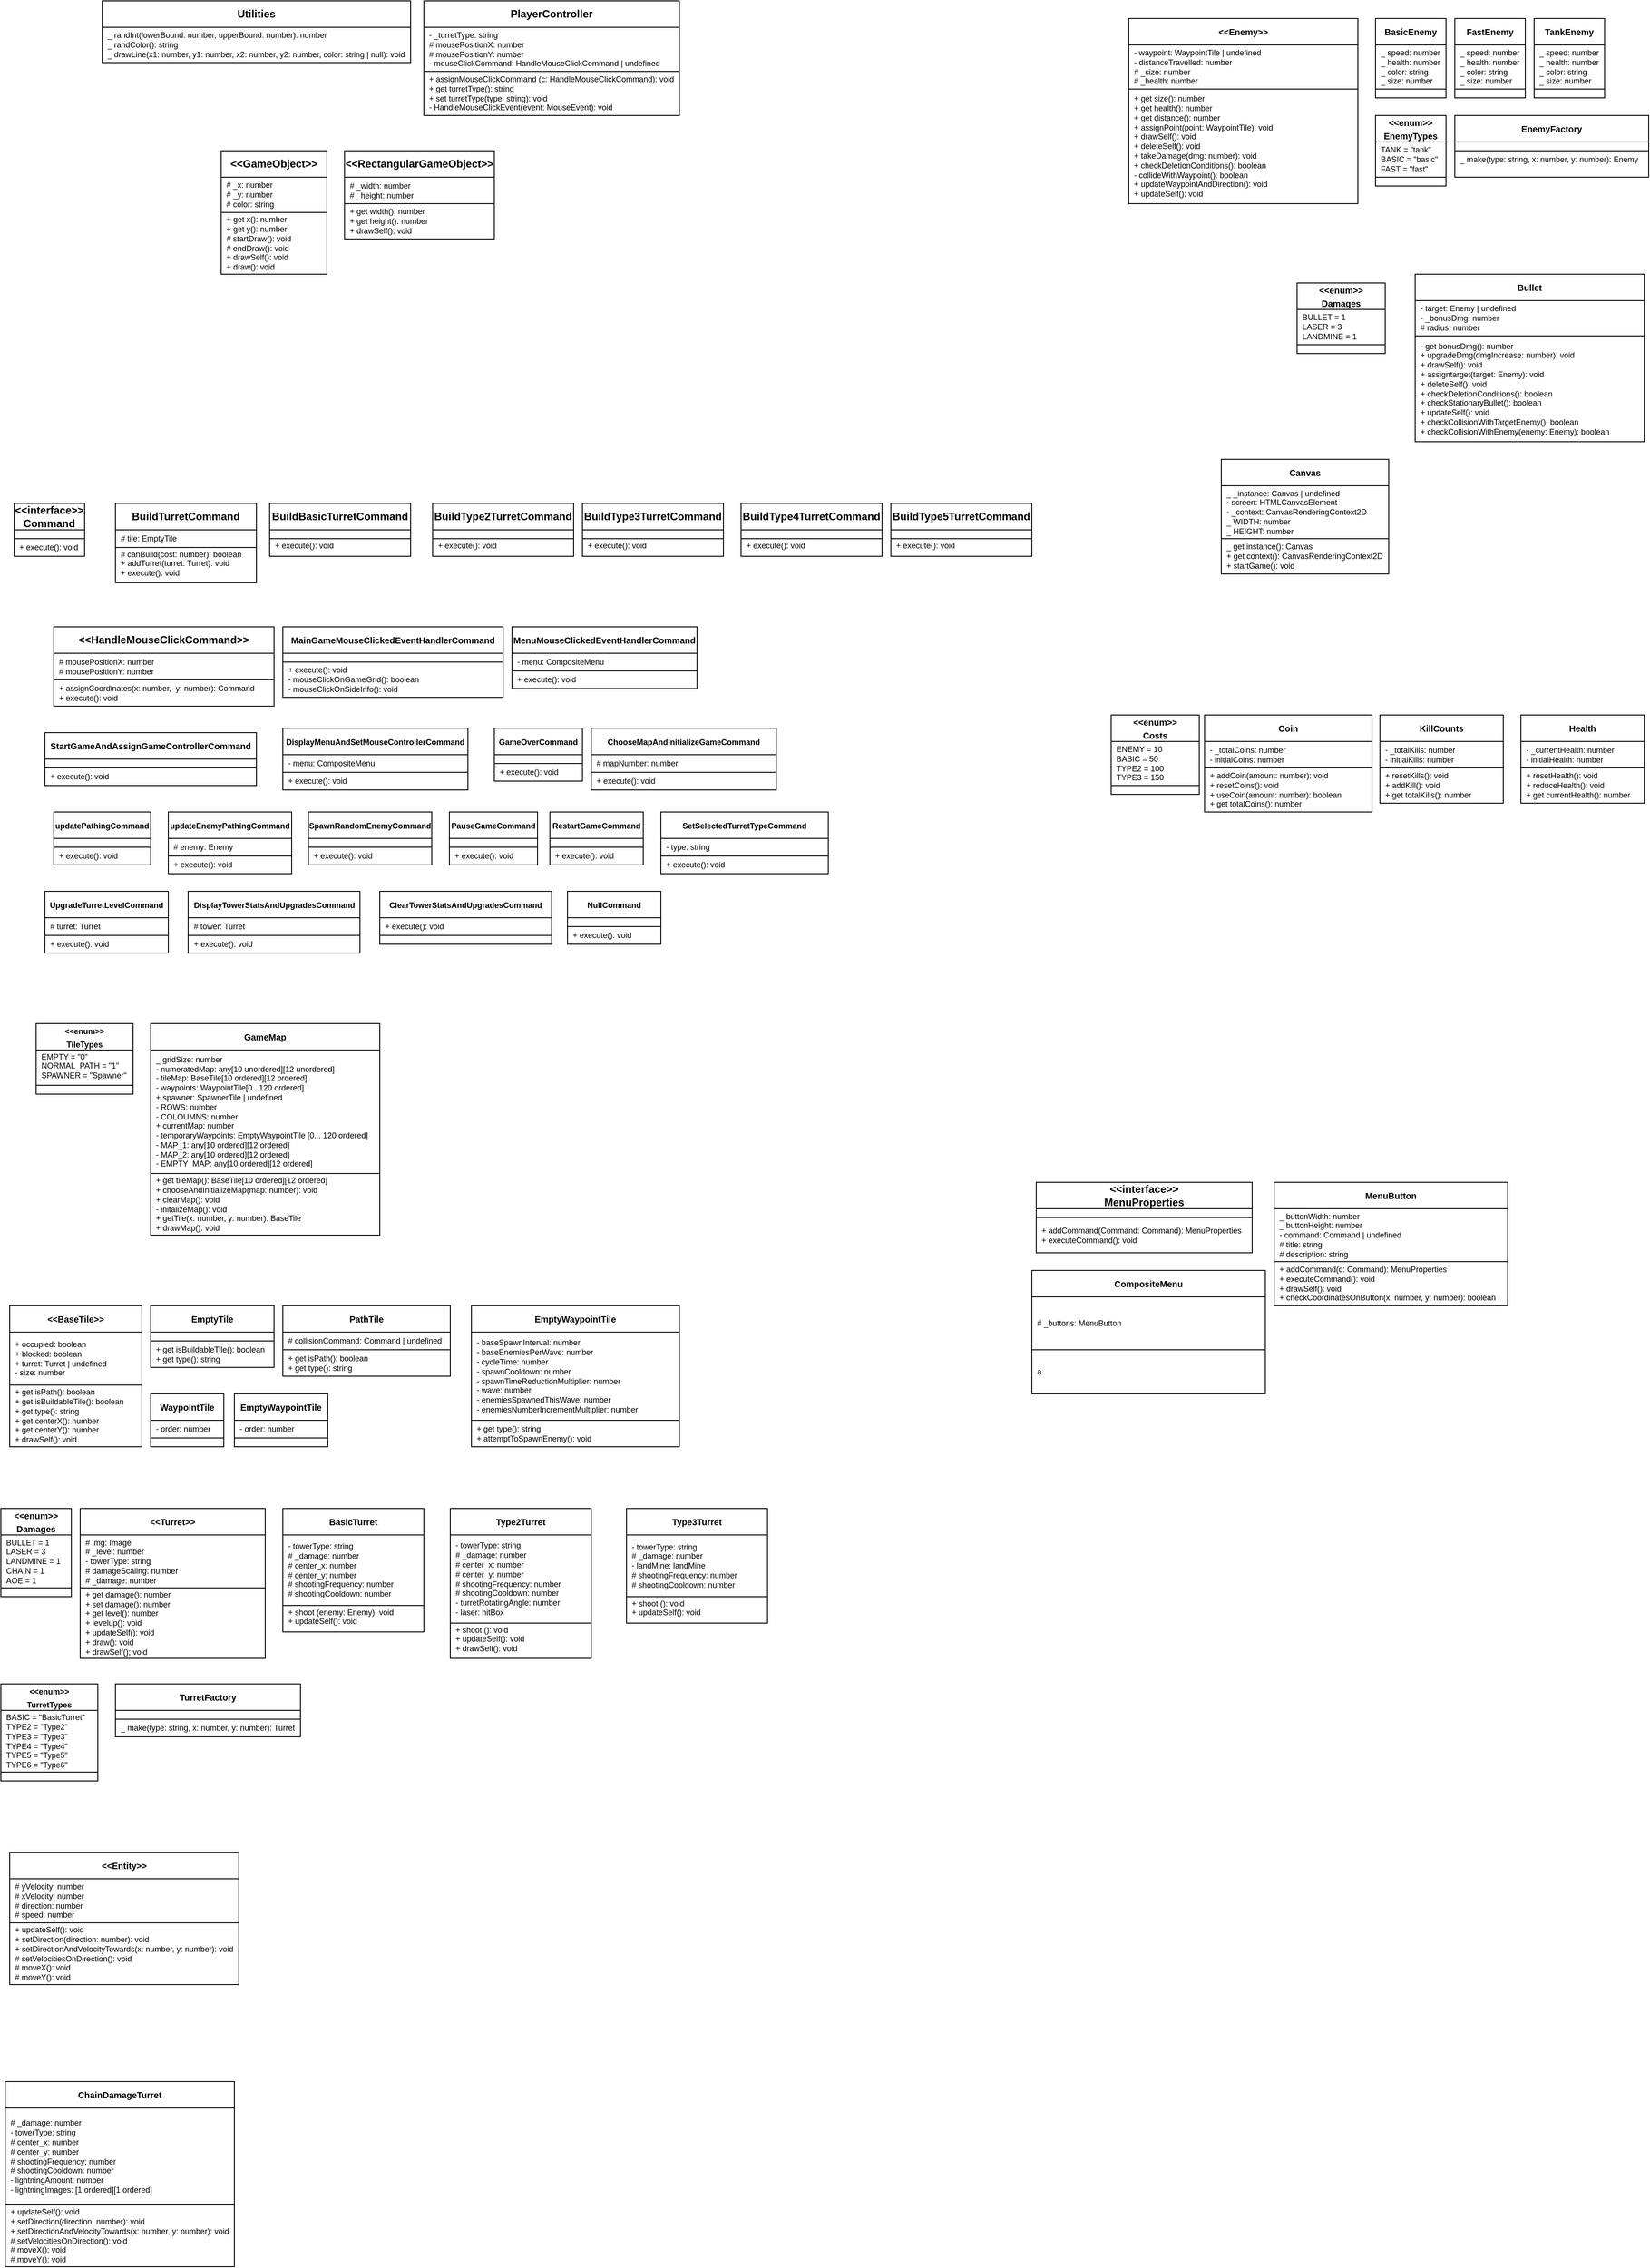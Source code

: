<mxfile version="24.5.2" type="github">
  <diagram id="C5RBs43oDa-KdzZeNtuy" name="Page-1">
    <mxGraphModel dx="1426" dy="402" grid="1" gridSize="10" guides="1" tooltips="1" connect="1" arrows="1" fold="1" page="1" pageScale="1" pageWidth="827" pageHeight="1169" math="0" shadow="0">
      <root>
        <mxCell id="WIyWlLk6GJQsqaUBKTNV-0" />
        <mxCell id="WIyWlLk6GJQsqaUBKTNV-1" parent="WIyWlLk6GJQsqaUBKTNV-0" />
        <mxCell id="nmplx2eTbTqheiYbTbKr-4" value="&lt;b&gt;Utilities&lt;/b&gt;" style="swimlane;fontStyle=0;childLayout=stackLayout;horizontal=1;startSize=30;horizontalStack=0;resizeParent=1;resizeParentMax=0;resizeLast=0;collapsible=1;marginBottom=0;whiteSpace=wrap;html=1;" parent="WIyWlLk6GJQsqaUBKTNV-1" vertex="1">
          <mxGeometry x="-115" y="20" width="350" height="70" as="geometry" />
        </mxCell>
        <mxCell id="nmplx2eTbTqheiYbTbKr-5" value="&lt;font style=&quot;font-size: 9px;&quot;&gt;_ randInt(lowerBound: number, upperBound: number): number&lt;/font&gt;&lt;div style=&quot;font-size: 9px;&quot;&gt;&lt;span style=&quot;background-color: initial;&quot;&gt;_ randColor(): string&lt;/span&gt;&lt;br&gt;&lt;/div&gt;&lt;div style=&quot;font-size: 9px;&quot;&gt;&lt;span style=&quot;background-color: initial;&quot;&gt;_ drawLine(x1: number, y1: number, x2: number, y2: number, color: string | null): void&lt;/span&gt;&lt;br&gt;&lt;/div&gt;" style="text;strokeColor=default;fillColor=none;align=left;verticalAlign=middle;spacingLeft=4;spacingRight=4;overflow=hidden;points=[[0,0.5],[1,0.5]];portConstraint=eastwest;rotatable=0;whiteSpace=wrap;html=1;fontSize=9;" parent="nmplx2eTbTqheiYbTbKr-4" vertex="1">
          <mxGeometry y="30" width="350" height="40" as="geometry" />
        </mxCell>
        <mxCell id="m4h3JnIYARC9iQP8_ybU-0" value="&lt;b&gt;PlayerController&lt;/b&gt;" style="swimlane;fontStyle=0;childLayout=stackLayout;horizontal=1;startSize=30;horizontalStack=0;resizeParent=1;resizeParentMax=0;resizeLast=0;collapsible=1;marginBottom=0;whiteSpace=wrap;html=1;" parent="WIyWlLk6GJQsqaUBKTNV-1" vertex="1">
          <mxGeometry x="250" y="20" width="290" height="130" as="geometry" />
        </mxCell>
        <mxCell id="m4h3JnIYARC9iQP8_ybU-1" value="&lt;font style=&quot;font-size: 9px;&quot;&gt;- _turretType: string&lt;/font&gt;&lt;div style=&quot;font-size: 9px;&quot;&gt;&lt;span style=&quot;background-color: initial;&quot;&gt;# mousePositionX: number&lt;/span&gt;&lt;br&gt;&lt;/div&gt;&lt;div style=&quot;font-size: 9px;&quot;&gt;&lt;span style=&quot;background-color: initial;&quot;&gt;# mousePositionY: number&lt;/span&gt;&lt;br&gt;&lt;/div&gt;&lt;div style=&quot;font-size: 9px;&quot;&gt;&lt;span style=&quot;background-color: initial;&quot;&gt;- mouseClickCommand: HandleMouseClickCommand | undefined&lt;/span&gt;&lt;br&gt;&lt;/div&gt;" style="text;strokeColor=default;fillColor=none;align=left;verticalAlign=middle;spacingLeft=4;spacingRight=4;overflow=hidden;points=[[0,0.5],[1,0.5]];portConstraint=eastwest;rotatable=0;whiteSpace=wrap;html=1;fontSize=9;" parent="m4h3JnIYARC9iQP8_ybU-0" vertex="1">
          <mxGeometry y="30" width="290" height="50" as="geometry" />
        </mxCell>
        <mxCell id="m4h3JnIYARC9iQP8_ybU-2" value="+ assignMouseClickCommand (c: HandleMouseClickCommand): void&lt;div&gt;&lt;span style=&quot;background-color: initial;&quot;&gt;+ get turretType(): string&lt;/span&gt;&lt;br&gt;&lt;/div&gt;&lt;div&gt;+ set turretType(type: string): void&lt;/div&gt;&lt;div&gt;- HandleMouseClickEvent(event: MouseEvent): void&lt;/div&gt;" style="text;strokeColor=none;fillColor=none;align=left;verticalAlign=middle;spacingLeft=4;spacingRight=4;overflow=hidden;points=[[0,0.5],[1,0.5]];portConstraint=eastwest;rotatable=0;whiteSpace=wrap;html=1;fontSize=9;" parent="m4h3JnIYARC9iQP8_ybU-0" vertex="1">
          <mxGeometry y="80" width="290" height="50" as="geometry" />
        </mxCell>
        <mxCell id="m4h3JnIYARC9iQP8_ybU-4" value="&lt;b&gt;&amp;lt;&amp;lt;GameObject&amp;gt;&amp;gt;&lt;/b&gt;" style="swimlane;fontStyle=0;childLayout=stackLayout;horizontal=1;startSize=30;horizontalStack=0;resizeParent=1;resizeParentMax=0;resizeLast=0;collapsible=1;marginBottom=0;whiteSpace=wrap;html=1;" parent="WIyWlLk6GJQsqaUBKTNV-1" vertex="1">
          <mxGeometry x="20" y="190" width="120" height="140" as="geometry" />
        </mxCell>
        <mxCell id="m4h3JnIYARC9iQP8_ybU-5" value="&lt;div style=&quot;font-size: 9px;&quot;&gt;# _x: number&lt;/div&gt;&lt;div style=&quot;font-size: 9px;&quot;&gt;# _y: number&lt;/div&gt;&lt;div style=&quot;font-size: 9px;&quot;&gt;# color: string&lt;/div&gt;" style="text;strokeColor=default;fillColor=none;align=left;verticalAlign=middle;spacingLeft=4;spacingRight=4;overflow=hidden;points=[[0,0.5],[1,0.5]];portConstraint=eastwest;rotatable=0;whiteSpace=wrap;html=1;fontSize=9;" parent="m4h3JnIYARC9iQP8_ybU-4" vertex="1">
          <mxGeometry y="30" width="120" height="40" as="geometry" />
        </mxCell>
        <mxCell id="m4h3JnIYARC9iQP8_ybU-6" value="+ get x(): number&lt;div&gt;+ get y(): number&lt;/div&gt;&lt;div&gt;# startDraw(): void&lt;/div&gt;&lt;div&gt;# endDraw(): void&lt;/div&gt;&lt;div&gt;+ drawSelf(): void&lt;/div&gt;&lt;div&gt;+ draw(): void&lt;/div&gt;" style="text;strokeColor=none;fillColor=none;align=left;verticalAlign=middle;spacingLeft=4;spacingRight=4;overflow=hidden;points=[[0,0.5],[1,0.5]];portConstraint=eastwest;rotatable=0;whiteSpace=wrap;html=1;fontSize=9;" parent="m4h3JnIYARC9iQP8_ybU-4" vertex="1">
          <mxGeometry y="70" width="120" height="70" as="geometry" />
        </mxCell>
        <mxCell id="m4h3JnIYARC9iQP8_ybU-7" value="&lt;b&gt;&amp;lt;&amp;lt;RectangularGameObject&amp;gt;&amp;gt;&lt;/b&gt;" style="swimlane;fontStyle=0;childLayout=stackLayout;horizontal=1;startSize=30;horizontalStack=0;resizeParent=1;resizeParentMax=0;resizeLast=0;collapsible=1;marginBottom=0;whiteSpace=wrap;html=1;" parent="WIyWlLk6GJQsqaUBKTNV-1" vertex="1">
          <mxGeometry x="160" y="190" width="170" height="100" as="geometry" />
        </mxCell>
        <mxCell id="m4h3JnIYARC9iQP8_ybU-8" value="&lt;div style=&quot;font-size: 9px;&quot;&gt;&lt;span style=&quot;background-color: initial;&quot;&gt;# _width: number&lt;/span&gt;&lt;br&gt;&lt;/div&gt;&lt;div style=&quot;font-size: 9px;&quot;&gt;# _height: number&lt;/div&gt;" style="text;strokeColor=default;fillColor=none;align=left;verticalAlign=middle;spacingLeft=4;spacingRight=4;overflow=hidden;points=[[0,0.5],[1,0.5]];portConstraint=eastwest;rotatable=0;whiteSpace=wrap;html=1;fontSize=9;" parent="m4h3JnIYARC9iQP8_ybU-7" vertex="1">
          <mxGeometry y="30" width="170" height="30" as="geometry" />
        </mxCell>
        <mxCell id="m4h3JnIYARC9iQP8_ybU-9" value="+ get width(): number&lt;div&gt;+ get height(): number&lt;/div&gt;&lt;div&gt;+ drawSelf(): void&lt;/div&gt;" style="text;strokeColor=none;fillColor=none;align=left;verticalAlign=middle;spacingLeft=4;spacingRight=4;overflow=hidden;points=[[0,0.5],[1,0.5]];portConstraint=eastwest;rotatable=0;whiteSpace=wrap;html=1;fontSize=9;" parent="m4h3JnIYARC9iQP8_ybU-7" vertex="1">
          <mxGeometry y="60" width="170" height="40" as="geometry" />
        </mxCell>
        <mxCell id="m4h3JnIYARC9iQP8_ybU-17" value="&lt;b&gt;&amp;lt;&amp;lt;interface&amp;gt;&amp;gt;&lt;/b&gt;&lt;div&gt;&lt;b&gt;Command&lt;/b&gt;&lt;/div&gt;" style="swimlane;fontStyle=0;childLayout=stackLayout;horizontal=1;startSize=30;horizontalStack=0;resizeParent=1;resizeParentMax=0;resizeLast=0;collapsible=1;marginBottom=0;whiteSpace=wrap;html=1;" parent="WIyWlLk6GJQsqaUBKTNV-1" vertex="1">
          <mxGeometry x="-215" y="590" width="80" height="60" as="geometry" />
        </mxCell>
        <mxCell id="m4h3JnIYARC9iQP8_ybU-18" value="" style="text;strokeColor=default;fillColor=none;align=left;verticalAlign=middle;spacingLeft=4;spacingRight=4;overflow=hidden;points=[[0,0.5],[1,0.5]];portConstraint=eastwest;rotatable=0;whiteSpace=wrap;html=1;fontSize=9;" parent="m4h3JnIYARC9iQP8_ybU-17" vertex="1">
          <mxGeometry y="30" width="80" height="10" as="geometry" />
        </mxCell>
        <mxCell id="m4h3JnIYARC9iQP8_ybU-19" value="+ execute(): void" style="text;strokeColor=none;fillColor=none;align=left;verticalAlign=middle;spacingLeft=4;spacingRight=4;overflow=hidden;points=[[0,0.5],[1,0.5]];portConstraint=eastwest;rotatable=0;whiteSpace=wrap;html=1;fontSize=9;" parent="m4h3JnIYARC9iQP8_ybU-17" vertex="1">
          <mxGeometry y="40" width="80" height="20" as="geometry" />
        </mxCell>
        <mxCell id="m4h3JnIYARC9iQP8_ybU-20" value="&lt;b&gt;BuildBasicTurretCommand&lt;/b&gt;" style="swimlane;fontStyle=0;childLayout=stackLayout;horizontal=1;startSize=30;horizontalStack=0;resizeParent=1;resizeParentMax=0;resizeLast=0;collapsible=1;marginBottom=0;whiteSpace=wrap;html=1;" parent="WIyWlLk6GJQsqaUBKTNV-1" vertex="1">
          <mxGeometry x="75" y="590" width="160" height="60" as="geometry" />
        </mxCell>
        <mxCell id="m4h3JnIYARC9iQP8_ybU-21" value="&lt;div style=&quot;font-size: 9px;&quot;&gt;&lt;br&gt;&lt;/div&gt;" style="text;strokeColor=default;fillColor=none;align=left;verticalAlign=middle;spacingLeft=4;spacingRight=4;overflow=hidden;points=[[0,0.5],[1,0.5]];portConstraint=eastwest;rotatable=0;whiteSpace=wrap;html=1;fontSize=9;" parent="m4h3JnIYARC9iQP8_ybU-20" vertex="1">
          <mxGeometry y="30" width="160" height="10" as="geometry" />
        </mxCell>
        <mxCell id="m4h3JnIYARC9iQP8_ybU-22" value="+ execute(): void&lt;div&gt;&lt;br&gt;&lt;/div&gt;" style="text;strokeColor=none;fillColor=none;align=left;verticalAlign=middle;spacingLeft=4;spacingRight=4;overflow=hidden;points=[[0,0.5],[1,0.5]];portConstraint=eastwest;rotatable=0;whiteSpace=wrap;html=1;fontSize=9;" parent="m4h3JnIYARC9iQP8_ybU-20" vertex="1">
          <mxGeometry y="40" width="160" height="20" as="geometry" />
        </mxCell>
        <mxCell id="m4h3JnIYARC9iQP8_ybU-23" value="&lt;b&gt;BuildType2TurretCommand&lt;/b&gt;" style="swimlane;fontStyle=0;childLayout=stackLayout;horizontal=1;startSize=30;horizontalStack=0;resizeParent=1;resizeParentMax=0;resizeLast=0;collapsible=1;marginBottom=0;whiteSpace=wrap;html=1;" parent="WIyWlLk6GJQsqaUBKTNV-1" vertex="1">
          <mxGeometry x="260" y="590" width="160" height="60" as="geometry" />
        </mxCell>
        <mxCell id="m4h3JnIYARC9iQP8_ybU-24" value="&lt;div style=&quot;font-size: 9px;&quot;&gt;&lt;br&gt;&lt;/div&gt;" style="text;strokeColor=default;fillColor=none;align=left;verticalAlign=middle;spacingLeft=4;spacingRight=4;overflow=hidden;points=[[0,0.5],[1,0.5]];portConstraint=eastwest;rotatable=0;whiteSpace=wrap;html=1;fontSize=9;" parent="m4h3JnIYARC9iQP8_ybU-23" vertex="1">
          <mxGeometry y="30" width="160" height="10" as="geometry" />
        </mxCell>
        <mxCell id="m4h3JnIYARC9iQP8_ybU-25" value="+ execute(): void&lt;div&gt;&lt;br&gt;&lt;/div&gt;" style="text;strokeColor=none;fillColor=none;align=left;verticalAlign=middle;spacingLeft=4;spacingRight=4;overflow=hidden;points=[[0,0.5],[1,0.5]];portConstraint=eastwest;rotatable=0;whiteSpace=wrap;html=1;fontSize=9;" parent="m4h3JnIYARC9iQP8_ybU-23" vertex="1">
          <mxGeometry y="40" width="160" height="20" as="geometry" />
        </mxCell>
        <mxCell id="m4h3JnIYARC9iQP8_ybU-26" value="&lt;b&gt;BuildType3TurretCommand&lt;/b&gt;" style="swimlane;fontStyle=0;childLayout=stackLayout;horizontal=1;startSize=30;horizontalStack=0;resizeParent=1;resizeParentMax=0;resizeLast=0;collapsible=1;marginBottom=0;whiteSpace=wrap;html=1;" parent="WIyWlLk6GJQsqaUBKTNV-1" vertex="1">
          <mxGeometry x="430" y="590" width="160" height="60" as="geometry" />
        </mxCell>
        <mxCell id="m4h3JnIYARC9iQP8_ybU-27" value="&lt;div style=&quot;font-size: 9px;&quot;&gt;&lt;br&gt;&lt;/div&gt;" style="text;strokeColor=default;fillColor=none;align=left;verticalAlign=middle;spacingLeft=4;spacingRight=4;overflow=hidden;points=[[0,0.5],[1,0.5]];portConstraint=eastwest;rotatable=0;whiteSpace=wrap;html=1;fontSize=9;" parent="m4h3JnIYARC9iQP8_ybU-26" vertex="1">
          <mxGeometry y="30" width="160" height="10" as="geometry" />
        </mxCell>
        <mxCell id="m4h3JnIYARC9iQP8_ybU-28" value="+ execute(): void&lt;div&gt;&lt;br&gt;&lt;/div&gt;" style="text;strokeColor=none;fillColor=none;align=left;verticalAlign=middle;spacingLeft=4;spacingRight=4;overflow=hidden;points=[[0,0.5],[1,0.5]];portConstraint=eastwest;rotatable=0;whiteSpace=wrap;html=1;fontSize=9;" parent="m4h3JnIYARC9iQP8_ybU-26" vertex="1">
          <mxGeometry y="40" width="160" height="20" as="geometry" />
        </mxCell>
        <mxCell id="m4h3JnIYARC9iQP8_ybU-29" value="&lt;b&gt;&amp;lt;&amp;lt;HandleMouseClickCommand&amp;gt;&amp;gt;&lt;/b&gt;" style="swimlane;fontStyle=0;childLayout=stackLayout;horizontal=1;startSize=30;horizontalStack=0;resizeParent=1;resizeParentMax=0;resizeLast=0;collapsible=1;marginBottom=0;whiteSpace=wrap;html=1;" parent="WIyWlLk6GJQsqaUBKTNV-1" vertex="1">
          <mxGeometry x="-170" y="730" width="250" height="90" as="geometry" />
        </mxCell>
        <mxCell id="m4h3JnIYARC9iQP8_ybU-30" value="&lt;div style=&quot;font-size: 9px;&quot;&gt;# mousePositionX: number&lt;/div&gt;&lt;div style=&quot;font-size: 9px;&quot;&gt;# mousePositionY: number&lt;/div&gt;" style="text;strokeColor=default;fillColor=none;align=left;verticalAlign=middle;spacingLeft=4;spacingRight=4;overflow=hidden;points=[[0,0.5],[1,0.5]];portConstraint=eastwest;rotatable=0;whiteSpace=wrap;html=1;fontSize=9;" parent="m4h3JnIYARC9iQP8_ybU-29" vertex="1">
          <mxGeometry y="30" width="250" height="30" as="geometry" />
        </mxCell>
        <mxCell id="m4h3JnIYARC9iQP8_ybU-31" value="&lt;div&gt;+ assignCoordinates(x: number,&amp;nbsp; y: number): Command&lt;/div&gt;+ execute(): void" style="text;strokeColor=none;fillColor=none;align=left;verticalAlign=middle;spacingLeft=4;spacingRight=4;overflow=hidden;points=[[0,0.5],[1,0.5]];portConstraint=eastwest;rotatable=0;whiteSpace=wrap;html=1;fontSize=9;" parent="m4h3JnIYARC9iQP8_ybU-29" vertex="1">
          <mxGeometry y="60" width="250" height="30" as="geometry" />
        </mxCell>
        <mxCell id="m4h3JnIYARC9iQP8_ybU-32" value="&lt;font style=&quot;font-size: 10px;&quot;&gt;&lt;b&gt;MainGameMouseClickedEventHandlerCommand&lt;/b&gt;&lt;/font&gt;" style="swimlane;fontStyle=0;childLayout=stackLayout;horizontal=1;startSize=30;horizontalStack=0;resizeParent=1;resizeParentMax=0;resizeLast=0;collapsible=1;marginBottom=0;whiteSpace=wrap;html=1;" parent="WIyWlLk6GJQsqaUBKTNV-1" vertex="1">
          <mxGeometry x="90" y="730" width="250" height="80" as="geometry" />
        </mxCell>
        <mxCell id="m4h3JnIYARC9iQP8_ybU-33" value="&lt;div style=&quot;font-size: 9px;&quot;&gt;&lt;br&gt;&lt;/div&gt;" style="text;strokeColor=default;fillColor=none;align=left;verticalAlign=middle;spacingLeft=4;spacingRight=4;overflow=hidden;points=[[0,0.5],[1,0.5]];portConstraint=eastwest;rotatable=0;whiteSpace=wrap;html=1;fontSize=9;" parent="m4h3JnIYARC9iQP8_ybU-32" vertex="1">
          <mxGeometry y="30" width="250" height="10" as="geometry" />
        </mxCell>
        <mxCell id="m4h3JnIYARC9iQP8_ybU-34" value="&lt;div&gt;&lt;span style=&quot;background-color: initial;&quot;&gt;+ execute(): void&lt;/span&gt;&lt;br&gt;&lt;/div&gt;&lt;div&gt;&lt;span style=&quot;background-color: initial;&quot;&gt;- mouseClickOnGameGrid(): boolean&lt;/span&gt;&lt;/div&gt;&lt;div&gt;&lt;span style=&quot;background-color: initial;&quot;&gt;- mouseClickOnSideInfo(): void&lt;/span&gt;&lt;/div&gt;" style="text;strokeColor=none;fillColor=none;align=left;verticalAlign=middle;spacingLeft=4;spacingRight=4;overflow=hidden;points=[[0,0.5],[1,0.5]];portConstraint=eastwest;rotatable=0;whiteSpace=wrap;html=1;fontSize=9;" parent="m4h3JnIYARC9iQP8_ybU-32" vertex="1">
          <mxGeometry y="40" width="250" height="40" as="geometry" />
        </mxCell>
        <mxCell id="m4h3JnIYARC9iQP8_ybU-35" value="&lt;font style=&quot;font-size: 10px;&quot;&gt;&lt;b&gt;MenuMouseClickedEventHandlerCommand&lt;/b&gt;&lt;/font&gt;" style="swimlane;fontStyle=0;childLayout=stackLayout;horizontal=1;startSize=30;horizontalStack=0;resizeParent=1;resizeParentMax=0;resizeLast=0;collapsible=1;marginBottom=0;whiteSpace=wrap;html=1;" parent="WIyWlLk6GJQsqaUBKTNV-1" vertex="1">
          <mxGeometry x="350" y="730" width="210" height="70" as="geometry" />
        </mxCell>
        <mxCell id="m4h3JnIYARC9iQP8_ybU-36" value="- menu: CompositeMenu" style="text;strokeColor=default;fillColor=none;align=left;verticalAlign=middle;spacingLeft=4;spacingRight=4;overflow=hidden;points=[[0,0.5],[1,0.5]];portConstraint=eastwest;rotatable=0;whiteSpace=wrap;html=1;fontSize=9;" parent="m4h3JnIYARC9iQP8_ybU-35" vertex="1">
          <mxGeometry y="30" width="210" height="20" as="geometry" />
        </mxCell>
        <mxCell id="m4h3JnIYARC9iQP8_ybU-37" value="&lt;div&gt;&lt;span style=&quot;background-color: initial;&quot;&gt;+ execute(): void&lt;/span&gt;&lt;/div&gt;" style="text;strokeColor=none;fillColor=none;align=left;verticalAlign=middle;spacingLeft=4;spacingRight=4;overflow=hidden;points=[[0,0.5],[1,0.5]];portConstraint=eastwest;rotatable=0;whiteSpace=wrap;html=1;fontSize=9;" parent="m4h3JnIYARC9iQP8_ybU-35" vertex="1">
          <mxGeometry y="50" width="210" height="20" as="geometry" />
        </mxCell>
        <mxCell id="m4h3JnIYARC9iQP8_ybU-38" value="&lt;font style=&quot;font-size: 10px;&quot;&gt;&lt;b&gt;StartGameAndAssignGameControllerCommand&lt;/b&gt;&lt;/font&gt;" style="swimlane;fontStyle=0;childLayout=stackLayout;horizontal=1;startSize=30;horizontalStack=0;resizeParent=1;resizeParentMax=0;resizeLast=0;collapsible=1;marginBottom=0;whiteSpace=wrap;html=1;" parent="WIyWlLk6GJQsqaUBKTNV-1" vertex="1">
          <mxGeometry x="-180" y="850" width="240" height="60" as="geometry" />
        </mxCell>
        <mxCell id="m4h3JnIYARC9iQP8_ybU-39" value="&lt;div style=&quot;font-size: 9px;&quot;&gt;&lt;br&gt;&lt;/div&gt;" style="text;strokeColor=default;fillColor=none;align=left;verticalAlign=middle;spacingLeft=4;spacingRight=4;overflow=hidden;points=[[0,0.5],[1,0.5]];portConstraint=eastwest;rotatable=0;whiteSpace=wrap;html=1;fontSize=9;" parent="m4h3JnIYARC9iQP8_ybU-38" vertex="1">
          <mxGeometry y="30" width="240" height="10" as="geometry" />
        </mxCell>
        <mxCell id="m4h3JnIYARC9iQP8_ybU-40" value="+ execute(): void&lt;div&gt;&lt;/div&gt;" style="text;strokeColor=none;fillColor=none;align=left;verticalAlign=middle;spacingLeft=4;spacingRight=4;overflow=hidden;points=[[0,0.5],[1,0.5]];portConstraint=eastwest;rotatable=0;whiteSpace=wrap;html=1;fontSize=9;" parent="m4h3JnIYARC9iQP8_ybU-38" vertex="1">
          <mxGeometry y="40" width="240" height="20" as="geometry" />
        </mxCell>
        <mxCell id="m4h3JnIYARC9iQP8_ybU-41" value="&lt;div&gt;&lt;div&gt;&lt;font style=&quot;font-size: 9px;&quot;&gt;&lt;b&gt;DisplayMenuAndSetMouseControllerCommand&lt;/b&gt;&lt;/font&gt;&lt;br&gt;&lt;/div&gt;&lt;/div&gt;" style="swimlane;fontStyle=0;childLayout=stackLayout;horizontal=1;startSize=30;horizontalStack=0;resizeParent=1;resizeParentMax=0;resizeLast=0;collapsible=1;marginBottom=0;whiteSpace=wrap;html=1;" parent="WIyWlLk6GJQsqaUBKTNV-1" vertex="1">
          <mxGeometry x="90" y="845" width="210" height="70" as="geometry" />
        </mxCell>
        <mxCell id="m4h3JnIYARC9iQP8_ybU-42" value="&lt;div style=&quot;font-size: 9px;&quot;&gt;- menu: CompositeMenu&lt;/div&gt;" style="text;strokeColor=default;fillColor=none;align=left;verticalAlign=middle;spacingLeft=4;spacingRight=4;overflow=hidden;points=[[0,0.5],[1,0.5]];portConstraint=eastwest;rotatable=0;whiteSpace=wrap;html=1;fontSize=9;" parent="m4h3JnIYARC9iQP8_ybU-41" vertex="1">
          <mxGeometry y="30" width="210" height="20" as="geometry" />
        </mxCell>
        <mxCell id="m4h3JnIYARC9iQP8_ybU-43" value="+ execute(): void&lt;div&gt;&lt;/div&gt;" style="text;strokeColor=none;fillColor=none;align=left;verticalAlign=middle;spacingLeft=4;spacingRight=4;overflow=hidden;points=[[0,0.5],[1,0.5]];portConstraint=eastwest;rotatable=0;whiteSpace=wrap;html=1;fontSize=9;" parent="m4h3JnIYARC9iQP8_ybU-41" vertex="1">
          <mxGeometry y="50" width="210" height="20" as="geometry" />
        </mxCell>
        <mxCell id="jiW3LwuiQ04zRzcegSt--1" value="&lt;div&gt;&lt;div&gt;&lt;font style=&quot;font-size: 9px;&quot;&gt;&lt;b&gt;&amp;lt;&amp;lt;enum&amp;gt;&amp;gt;&lt;/b&gt;&lt;/font&gt;&lt;br&gt;&lt;/div&gt;&lt;/div&gt;&lt;div&gt;&lt;font style=&quot;font-size: 9px;&quot;&gt;&lt;b&gt;TileTypes&lt;/b&gt;&lt;/font&gt;&lt;/div&gt;" style="swimlane;fontStyle=0;childLayout=stackLayout;horizontal=1;startSize=30;horizontalStack=0;resizeParent=1;resizeParentMax=0;resizeLast=0;collapsible=1;marginBottom=0;whiteSpace=wrap;html=1;" parent="WIyWlLk6GJQsqaUBKTNV-1" vertex="1">
          <mxGeometry x="-190" y="1180" width="110" height="80" as="geometry" />
        </mxCell>
        <mxCell id="jiW3LwuiQ04zRzcegSt--2" value="EMPTY = &quot;0&quot;&lt;div&gt;NORMAL_PATH = &quot;1&quot;&lt;/div&gt;&lt;div&gt;SPAWNER = &quot;Spawner&quot;&lt;br&gt;&lt;div&gt;&lt;div&gt;&lt;div&gt;&lt;br&gt;&lt;/div&gt;&lt;/div&gt;&lt;/div&gt;&lt;/div&gt;" style="text;strokeColor=default;fillColor=none;align=left;verticalAlign=middle;spacingLeft=4;spacingRight=4;overflow=hidden;points=[[0,0.5],[1,0.5]];portConstraint=eastwest;rotatable=0;whiteSpace=wrap;html=1;fontSize=9;" parent="jiW3LwuiQ04zRzcegSt--1" vertex="1">
          <mxGeometry y="30" width="110" height="40" as="geometry" />
        </mxCell>
        <mxCell id="jiW3LwuiQ04zRzcegSt--3" value="&lt;div&gt;&lt;/div&gt;" style="text;strokeColor=none;fillColor=none;align=left;verticalAlign=middle;spacingLeft=4;spacingRight=4;overflow=hidden;points=[[0,0.5],[1,0.5]];portConstraint=eastwest;rotatable=0;whiteSpace=wrap;html=1;fontSize=9;" parent="jiW3LwuiQ04zRzcegSt--1" vertex="1">
          <mxGeometry y="70" width="110" height="10" as="geometry" />
        </mxCell>
        <mxCell id="jiW3LwuiQ04zRzcegSt--4" value="&lt;font style=&quot;font-size: 10px;&quot;&gt;&lt;b&gt;GameMap&lt;/b&gt;&lt;/font&gt;" style="swimlane;fontStyle=0;childLayout=stackLayout;horizontal=1;startSize=30;horizontalStack=0;resizeParent=1;resizeParentMax=0;resizeLast=0;collapsible=1;marginBottom=0;whiteSpace=wrap;html=1;" parent="WIyWlLk6GJQsqaUBKTNV-1" vertex="1">
          <mxGeometry x="-60" y="1180" width="260" height="240" as="geometry" />
        </mxCell>
        <mxCell id="jiW3LwuiQ04zRzcegSt--5" value="&lt;div style=&quot;font-size: 9px;&quot;&gt;_ gridSize: number&lt;/div&gt;&lt;div style=&quot;font-size: 9px;&quot;&gt;- numeratedMap: any[10 unordered][12 unordered]&lt;/div&gt;&lt;div style=&quot;font-size: 9px;&quot;&gt;- tileMap: BaseTile&lt;span style=&quot;background-color: initial;&quot;&gt;[10 ordered][12 ordered]&lt;/span&gt;&lt;/div&gt;&lt;div style=&quot;font-size: 9px;&quot;&gt;&lt;span style=&quot;background-color: initial;&quot;&gt;- waypoints: WaypointTile[0...120 ordered]&lt;/span&gt;&lt;/div&gt;&lt;div style=&quot;font-size: 9px;&quot;&gt;+ spawner: SpawnerTile | undefined&lt;/div&gt;&lt;div style=&quot;font-size: 9px;&quot;&gt;- ROWS: number&lt;/div&gt;&lt;div style=&quot;font-size: 9px;&quot;&gt;- COLOUMNS: number&lt;/div&gt;&lt;div style=&quot;font-size: 9px;&quot;&gt;&lt;span style=&quot;background-color: initial;&quot;&gt;+ currentMap: number&lt;/span&gt;&lt;/div&gt;&lt;div style=&quot;font-size: 9px;&quot;&gt;&lt;span style=&quot;background-color: initial;&quot;&gt;- temporaryWaypoints: EmptyWaypointTile [0... 120 ordered]&lt;/span&gt;&lt;/div&gt;&lt;div style=&quot;font-size: 9px;&quot;&gt;&lt;span style=&quot;background-color: initial;&quot;&gt;- MAP_1: any&lt;/span&gt;&lt;span style=&quot;background-color: initial;&quot;&gt;[10 ordered][12 ordered]&amp;nbsp;&lt;/span&gt;&lt;/div&gt;&lt;div style=&quot;font-size: 9px;&quot;&gt;&lt;span style=&quot;background-color: initial;&quot;&gt;- MAP_2: any&lt;/span&gt;&lt;span style=&quot;background-color: initial;&quot;&gt;[10 ordered][12 ordered]&lt;/span&gt;&lt;/div&gt;&lt;div style=&quot;font-size: 9px;&quot;&gt;&lt;span style=&quot;background-color: initial;&quot;&gt;- EMPTY_MAP: any[10 ordered][12 ordered]&lt;/span&gt;&lt;/div&gt;" style="text;strokeColor=default;fillColor=none;align=left;verticalAlign=middle;spacingLeft=4;spacingRight=4;overflow=hidden;points=[[0,0.5],[1,0.5]];portConstraint=eastwest;rotatable=0;whiteSpace=wrap;html=1;fontSize=9;" parent="jiW3LwuiQ04zRzcegSt--4" vertex="1">
          <mxGeometry y="30" width="260" height="140" as="geometry" />
        </mxCell>
        <mxCell id="jiW3LwuiQ04zRzcegSt--6" value="&lt;div&gt;&lt;span style=&quot;background-color: initial;&quot;&gt;+ get tileMap(): BaseTile[10 ordered][12 ordered]&lt;/span&gt;&lt;/div&gt;&lt;div&gt;&lt;span style=&quot;background-color: initial;&quot;&gt;+ chooseAndInitializeMap(map: number): void&lt;/span&gt;&lt;/div&gt;&lt;div&gt;&lt;span style=&quot;background-color: initial;&quot;&gt;+ clearMap(): void&lt;/span&gt;&lt;/div&gt;&lt;div&gt;&lt;span style=&quot;background-color: initial;&quot;&gt;- initalizeMap(): void&lt;/span&gt;&lt;br&gt;&lt;/div&gt;&lt;div&gt;+ getTile(x: number, y: number): BaseTile&lt;/div&gt;&lt;div&gt;+ drawMap(): void&lt;/div&gt;&lt;div&gt;&lt;/div&gt;" style="text;strokeColor=none;fillColor=none;align=left;verticalAlign=middle;spacingLeft=4;spacingRight=4;overflow=hidden;points=[[0,0.5],[1,0.5]];portConstraint=eastwest;rotatable=0;whiteSpace=wrap;html=1;fontSize=9;" parent="jiW3LwuiQ04zRzcegSt--4" vertex="1">
          <mxGeometry y="170" width="260" height="70" as="geometry" />
        </mxCell>
        <mxCell id="ufcKAMKwuoXVVG3p7ZwG-0" value="&lt;div&gt;&lt;div&gt;&lt;font size=&quot;1&quot;&gt;&lt;b&gt;&amp;lt;&amp;lt;BaseTile&amp;gt;&amp;gt;&lt;/b&gt;&lt;/font&gt;&lt;/div&gt;&lt;/div&gt;" style="swimlane;fontStyle=0;childLayout=stackLayout;horizontal=1;startSize=30;horizontalStack=0;resizeParent=1;resizeParentMax=0;resizeLast=0;collapsible=1;marginBottom=0;whiteSpace=wrap;html=1;" parent="WIyWlLk6GJQsqaUBKTNV-1" vertex="1">
          <mxGeometry x="-220" y="1500" width="150" height="160" as="geometry" />
        </mxCell>
        <mxCell id="ufcKAMKwuoXVVG3p7ZwG-1" value="&lt;div&gt;+ occupied: boolean&lt;/div&gt;&lt;div&gt;+ blocked: boolean&lt;/div&gt;&lt;div&gt;+ turret: Turret | undefined&lt;/div&gt;&lt;div&gt;- size: number&lt;/div&gt;" style="text;strokeColor=default;fillColor=none;align=left;verticalAlign=middle;spacingLeft=4;spacingRight=4;overflow=hidden;points=[[0,0.5],[1,0.5]];portConstraint=eastwest;rotatable=0;whiteSpace=wrap;html=1;fontSize=9;" parent="ufcKAMKwuoXVVG3p7ZwG-0" vertex="1">
          <mxGeometry y="30" width="150" height="60" as="geometry" />
        </mxCell>
        <mxCell id="ufcKAMKwuoXVVG3p7ZwG-2" value="&lt;div&gt;+ get isPath(): boolean&lt;/div&gt;&lt;div&gt;+ get isBuildableTile(): boolean&lt;/div&gt;+ get type(): string&lt;div&gt;&lt;/div&gt;&lt;div&gt;+ get centerX(): number&lt;/div&gt;&lt;div&gt;+ get centerY(): number&lt;/div&gt;&lt;div&gt;+ drawSelf(): void&lt;/div&gt;" style="text;strokeColor=none;fillColor=none;align=left;verticalAlign=middle;spacingLeft=4;spacingRight=4;overflow=hidden;points=[[0,0.5],[1,0.5]];portConstraint=eastwest;rotatable=0;whiteSpace=wrap;html=1;fontSize=9;" parent="ufcKAMKwuoXVVG3p7ZwG-0" vertex="1">
          <mxGeometry y="90" width="150" height="70" as="geometry" />
        </mxCell>
        <mxCell id="ufcKAMKwuoXVVG3p7ZwG-3" value="&lt;div&gt;&lt;div&gt;&lt;font size=&quot;1&quot;&gt;&lt;b&gt;EmptyTile&lt;/b&gt;&lt;/font&gt;&lt;/div&gt;&lt;/div&gt;" style="swimlane;fontStyle=0;childLayout=stackLayout;horizontal=1;startSize=30;horizontalStack=0;resizeParent=1;resizeParentMax=0;resizeLast=0;collapsible=1;marginBottom=0;whiteSpace=wrap;html=1;" parent="WIyWlLk6GJQsqaUBKTNV-1" vertex="1">
          <mxGeometry x="-60" y="1500" width="140" height="70" as="geometry" />
        </mxCell>
        <mxCell id="ufcKAMKwuoXVVG3p7ZwG-4" value="&lt;div&gt;&lt;br&gt;&lt;/div&gt;&lt;div&gt;&lt;br&gt;&lt;/div&gt;" style="text;strokeColor=default;fillColor=none;align=left;verticalAlign=middle;spacingLeft=4;spacingRight=4;overflow=hidden;points=[[0,0.5],[1,0.5]];portConstraint=eastwest;rotatable=0;whiteSpace=wrap;html=1;fontSize=9;" parent="ufcKAMKwuoXVVG3p7ZwG-3" vertex="1">
          <mxGeometry y="30" width="140" height="10" as="geometry" />
        </mxCell>
        <mxCell id="ufcKAMKwuoXVVG3p7ZwG-5" value="&lt;div&gt;+ get isBuildableTile(): boolean&lt;/div&gt;+ get type(): string&lt;span style=&quot;white-space: pre;&quot;&gt;&#x9;&lt;/span&gt;" style="text;strokeColor=none;fillColor=none;align=left;verticalAlign=middle;spacingLeft=4;spacingRight=4;overflow=hidden;points=[[0,0.5],[1,0.5]];portConstraint=eastwest;rotatable=0;whiteSpace=wrap;html=1;fontSize=9;" parent="ufcKAMKwuoXVVG3p7ZwG-3" vertex="1">
          <mxGeometry y="40" width="140" height="30" as="geometry" />
        </mxCell>
        <mxCell id="ufcKAMKwuoXVVG3p7ZwG-6" value="&lt;div&gt;&lt;div&gt;&lt;font size=&quot;1&quot;&gt;&lt;b&gt;PathTile&lt;/b&gt;&lt;/font&gt;&lt;/div&gt;&lt;/div&gt;" style="swimlane;fontStyle=0;childLayout=stackLayout;horizontal=1;startSize=30;horizontalStack=0;resizeParent=1;resizeParentMax=0;resizeLast=0;collapsible=1;marginBottom=0;whiteSpace=wrap;html=1;" parent="WIyWlLk6GJQsqaUBKTNV-1" vertex="1">
          <mxGeometry x="90" y="1500" width="190" height="80" as="geometry" />
        </mxCell>
        <mxCell id="ufcKAMKwuoXVVG3p7ZwG-7" value="&lt;div&gt;&lt;div&gt;&lt;div&gt;&lt;div&gt;# collisionCommand: Command | undefined&lt;/div&gt;&lt;/div&gt;&lt;/div&gt;&lt;/div&gt;" style="text;strokeColor=default;fillColor=none;align=left;verticalAlign=middle;spacingLeft=4;spacingRight=4;overflow=hidden;points=[[0,0.5],[1,0.5]];portConstraint=eastwest;rotatable=0;whiteSpace=wrap;html=1;fontSize=9;" parent="ufcKAMKwuoXVVG3p7ZwG-6" vertex="1">
          <mxGeometry y="30" width="190" height="20" as="geometry" />
        </mxCell>
        <mxCell id="ufcKAMKwuoXVVG3p7ZwG-8" value="&lt;div&gt;+ get isPath(): boolean&lt;/div&gt;+ get type(): string&lt;span style=&quot;white-space: pre;&quot;&gt;&#x9;&lt;/span&gt;" style="text;strokeColor=none;fillColor=none;align=left;verticalAlign=middle;spacingLeft=4;spacingRight=4;overflow=hidden;points=[[0,0.5],[1,0.5]];portConstraint=eastwest;rotatable=0;whiteSpace=wrap;html=1;fontSize=9;" parent="ufcKAMKwuoXVVG3p7ZwG-6" vertex="1">
          <mxGeometry y="50" width="190" height="30" as="geometry" />
        </mxCell>
        <mxCell id="ufcKAMKwuoXVVG3p7ZwG-9" value="&lt;div&gt;&lt;div&gt;&lt;font size=&quot;1&quot;&gt;&lt;b&gt;WaypointTile&lt;/b&gt;&lt;/font&gt;&lt;/div&gt;&lt;/div&gt;" style="swimlane;fontStyle=0;childLayout=stackLayout;horizontal=1;startSize=30;horizontalStack=0;resizeParent=1;resizeParentMax=0;resizeLast=0;collapsible=1;marginBottom=0;whiteSpace=wrap;html=1;" parent="WIyWlLk6GJQsqaUBKTNV-1" vertex="1">
          <mxGeometry x="-60" y="1600" width="83" height="60" as="geometry" />
        </mxCell>
        <mxCell id="ufcKAMKwuoXVVG3p7ZwG-10" value="- order: number" style="text;strokeColor=default;fillColor=none;align=left;verticalAlign=middle;spacingLeft=4;spacingRight=4;overflow=hidden;points=[[0,0.5],[1,0.5]];portConstraint=eastwest;rotatable=0;whiteSpace=wrap;html=1;fontSize=9;" parent="ufcKAMKwuoXVVG3p7ZwG-9" vertex="1">
          <mxGeometry y="30" width="83" height="20" as="geometry" />
        </mxCell>
        <mxCell id="ufcKAMKwuoXVVG3p7ZwG-11" value="&lt;div&gt;&lt;br&gt;&lt;/div&gt;&lt;div&gt;&lt;br&gt;&lt;/div&gt;" style="text;strokeColor=none;fillColor=none;align=left;verticalAlign=middle;spacingLeft=4;spacingRight=4;overflow=hidden;points=[[0,0.5],[1,0.5]];portConstraint=eastwest;rotatable=0;whiteSpace=wrap;html=1;fontSize=9;" parent="ufcKAMKwuoXVVG3p7ZwG-9" vertex="1">
          <mxGeometry y="50" width="83" height="10" as="geometry" />
        </mxCell>
        <mxCell id="ufcKAMKwuoXVVG3p7ZwG-12" value="&lt;b style=&quot;font-size: x-small;&quot;&gt;EmptyWaypointTile&lt;/b&gt;" style="swimlane;fontStyle=0;childLayout=stackLayout;horizontal=1;startSize=30;horizontalStack=0;resizeParent=1;resizeParentMax=0;resizeLast=0;collapsible=1;marginBottom=0;whiteSpace=wrap;html=1;" parent="WIyWlLk6GJQsqaUBKTNV-1" vertex="1">
          <mxGeometry x="35" y="1600" width="106" height="60" as="geometry" />
        </mxCell>
        <mxCell id="ufcKAMKwuoXVVG3p7ZwG-13" value="- order: number" style="text;strokeColor=default;fillColor=none;align=left;verticalAlign=middle;spacingLeft=4;spacingRight=4;overflow=hidden;points=[[0,0.5],[1,0.5]];portConstraint=eastwest;rotatable=0;whiteSpace=wrap;html=1;fontSize=9;" parent="ufcKAMKwuoXVVG3p7ZwG-12" vertex="1">
          <mxGeometry y="30" width="106" height="20" as="geometry" />
        </mxCell>
        <mxCell id="ufcKAMKwuoXVVG3p7ZwG-14" value="&lt;div&gt;&lt;br&gt;&lt;/div&gt;&lt;div&gt;&lt;br&gt;&lt;/div&gt;" style="text;strokeColor=none;fillColor=none;align=left;verticalAlign=middle;spacingLeft=4;spacingRight=4;overflow=hidden;points=[[0,0.5],[1,0.5]];portConstraint=eastwest;rotatable=0;whiteSpace=wrap;html=1;fontSize=9;" parent="ufcKAMKwuoXVVG3p7ZwG-12" vertex="1">
          <mxGeometry y="50" width="106" height="10" as="geometry" />
        </mxCell>
        <mxCell id="cg8zvNuMn6-s6LLT6gqr-0" value="&lt;div&gt;&lt;div&gt;&lt;font size=&quot;1&quot;&gt;&lt;b&gt;&amp;lt;&amp;lt;Turret&amp;gt;&amp;gt;&lt;/b&gt;&lt;/font&gt;&lt;/div&gt;&lt;/div&gt;" style="swimlane;fontStyle=0;childLayout=stackLayout;horizontal=1;startSize=30;horizontalStack=0;resizeParent=1;resizeParentMax=0;resizeLast=0;collapsible=1;marginBottom=0;whiteSpace=wrap;html=1;" parent="WIyWlLk6GJQsqaUBKTNV-1" vertex="1">
          <mxGeometry x="-140" y="1730" width="210" height="170" as="geometry" />
        </mxCell>
        <mxCell id="cg8zvNuMn6-s6LLT6gqr-1" value="# img: Image&lt;div&gt;# _level: number&lt;/div&gt;&lt;div&gt;- towerType: string&lt;/div&gt;&lt;div&gt;# damageScaling: number&lt;/div&gt;&lt;div&gt;# _damage: number&lt;/div&gt;" style="text;strokeColor=default;fillColor=none;align=left;verticalAlign=middle;spacingLeft=4;spacingRight=4;overflow=hidden;points=[[0,0.5],[1,0.5]];portConstraint=eastwest;rotatable=0;whiteSpace=wrap;html=1;fontSize=9;" parent="cg8zvNuMn6-s6LLT6gqr-0" vertex="1">
          <mxGeometry y="30" width="210" height="60" as="geometry" />
        </mxCell>
        <mxCell id="cg8zvNuMn6-s6LLT6gqr-2" value="+ get damage(): number&lt;div&gt;+ set damage(): number&lt;/div&gt;&lt;div&gt;+ get level(): number&lt;/div&gt;&lt;div&gt;+ levelup(): void&lt;/div&gt;&lt;div&gt;+ updateSelf(): void&lt;/div&gt;&lt;div&gt;+ draw(): void&lt;/div&gt;&lt;div&gt;+ drawSelf(); void&lt;/div&gt;" style="text;strokeColor=none;fillColor=none;align=left;verticalAlign=middle;spacingLeft=4;spacingRight=4;overflow=hidden;points=[[0,0.5],[1,0.5]];portConstraint=eastwest;rotatable=0;whiteSpace=wrap;html=1;fontSize=9;" parent="cg8zvNuMn6-s6LLT6gqr-0" vertex="1">
          <mxGeometry y="90" width="210" height="80" as="geometry" />
        </mxCell>
        <mxCell id="cg8zvNuMn6-s6LLT6gqr-4" value="&lt;div&gt;&lt;div&gt;&lt;font size=&quot;1&quot;&gt;&lt;b&gt;BasicTurret&lt;/b&gt;&lt;/font&gt;&lt;/div&gt;&lt;/div&gt;" style="swimlane;fontStyle=0;childLayout=stackLayout;horizontal=1;startSize=30;horizontalStack=0;resizeParent=1;resizeParentMax=0;resizeLast=0;collapsible=1;marginBottom=0;whiteSpace=wrap;html=1;" parent="WIyWlLk6GJQsqaUBKTNV-1" vertex="1">
          <mxGeometry x="90" y="1730" width="160" height="140" as="geometry" />
        </mxCell>
        <mxCell id="cg8zvNuMn6-s6LLT6gqr-5" value="&lt;div&gt;- towerType: string&lt;/div&gt;&lt;div&gt;# _damage: number&lt;/div&gt;# center_x: number&lt;div&gt;# center_y: number&lt;/div&gt;&lt;div&gt;# shootingFrequency: number&lt;/div&gt;&lt;div&gt;# shootingCooldown: number&lt;/div&gt;" style="text;strokeColor=default;fillColor=none;align=left;verticalAlign=middle;spacingLeft=4;spacingRight=4;overflow=hidden;points=[[0,0.5],[1,0.5]];portConstraint=eastwest;rotatable=0;whiteSpace=wrap;html=1;fontSize=9;" parent="cg8zvNuMn6-s6LLT6gqr-4" vertex="1">
          <mxGeometry y="30" width="160" height="80" as="geometry" />
        </mxCell>
        <mxCell id="cg8zvNuMn6-s6LLT6gqr-6" value="+ shoot (enemy: Enemy): void&lt;div&gt;+ updateSelf(): void&lt;/div&gt;&lt;div&gt;&lt;br&gt;&lt;div&gt;&lt;br&gt;&lt;/div&gt;&lt;/div&gt;" style="text;strokeColor=none;fillColor=none;align=left;verticalAlign=middle;spacingLeft=4;spacingRight=4;overflow=hidden;points=[[0,0.5],[1,0.5]];portConstraint=eastwest;rotatable=0;whiteSpace=wrap;html=1;fontSize=9;" parent="cg8zvNuMn6-s6LLT6gqr-4" vertex="1">
          <mxGeometry y="110" width="160" height="30" as="geometry" />
        </mxCell>
        <mxCell id="cg8zvNuMn6-s6LLT6gqr-7" value="&lt;div&gt;&lt;div&gt;&lt;font size=&quot;1&quot;&gt;&lt;b&gt;Type2Turret&lt;/b&gt;&lt;/font&gt;&lt;/div&gt;&lt;/div&gt;" style="swimlane;fontStyle=0;childLayout=stackLayout;horizontal=1;startSize=30;horizontalStack=0;resizeParent=1;resizeParentMax=0;resizeLast=0;collapsible=1;marginBottom=0;whiteSpace=wrap;html=1;" parent="WIyWlLk6GJQsqaUBKTNV-1" vertex="1">
          <mxGeometry x="280" y="1730" width="160" height="170" as="geometry" />
        </mxCell>
        <mxCell id="cg8zvNuMn6-s6LLT6gqr-8" value="&lt;div&gt;- towerType: string&lt;/div&gt;&lt;div&gt;# _damage: number&lt;/div&gt;# center_x: number&lt;div&gt;# center_y: number&lt;/div&gt;&lt;div&gt;# shootingFrequency: number&lt;/div&gt;&lt;div&gt;# shootingCooldown: number&lt;/div&gt;&lt;div&gt;- turretRotatingAngle: number&lt;/div&gt;&lt;div&gt;- laser: hitBox&lt;/div&gt;" style="text;strokeColor=default;fillColor=none;align=left;verticalAlign=middle;spacingLeft=4;spacingRight=4;overflow=hidden;points=[[0,0.5],[1,0.5]];portConstraint=eastwest;rotatable=0;whiteSpace=wrap;html=1;fontSize=9;" parent="cg8zvNuMn6-s6LLT6gqr-7" vertex="1">
          <mxGeometry y="30" width="160" height="100" as="geometry" />
        </mxCell>
        <mxCell id="cg8zvNuMn6-s6LLT6gqr-9" value="+ shoot (): void&lt;div&gt;+ updateSelf(): void&lt;/div&gt;&lt;div&gt;+ drawSelf(): void&lt;/div&gt;&lt;div&gt;&lt;div&gt;&lt;br&gt;&lt;/div&gt;&lt;/div&gt;" style="text;strokeColor=none;fillColor=none;align=left;verticalAlign=middle;spacingLeft=4;spacingRight=4;overflow=hidden;points=[[0,0.5],[1,0.5]];portConstraint=eastwest;rotatable=0;whiteSpace=wrap;html=1;fontSize=9;" parent="cg8zvNuMn6-s6LLT6gqr-7" vertex="1">
          <mxGeometry y="130" width="160" height="40" as="geometry" />
        </mxCell>
        <mxCell id="cg8zvNuMn6-s6LLT6gqr-10" value="&lt;div&gt;&lt;div&gt;&lt;font size=&quot;1&quot;&gt;&lt;b&gt;Type3Turret&lt;/b&gt;&lt;/font&gt;&lt;/div&gt;&lt;/div&gt;" style="swimlane;fontStyle=0;childLayout=stackLayout;horizontal=1;startSize=30;horizontalStack=0;resizeParent=1;resizeParentMax=0;resizeLast=0;collapsible=1;marginBottom=0;whiteSpace=wrap;html=1;" parent="WIyWlLk6GJQsqaUBKTNV-1" vertex="1">
          <mxGeometry x="480" y="1730" width="160" height="130" as="geometry" />
        </mxCell>
        <mxCell id="cg8zvNuMn6-s6LLT6gqr-11" value="&lt;div&gt;&lt;div&gt;- towerType: string&lt;/div&gt;&lt;div&gt;# _damage: number&lt;/div&gt;&lt;/div&gt;- landMine: landMine&lt;div&gt;# shootingFrequency: number&lt;/div&gt;&lt;div&gt;# shootingCooldown: number&lt;/div&gt;" style="text;strokeColor=default;fillColor=none;align=left;verticalAlign=middle;spacingLeft=4;spacingRight=4;overflow=hidden;points=[[0,0.5],[1,0.5]];portConstraint=eastwest;rotatable=0;whiteSpace=wrap;html=1;fontSize=9;" parent="cg8zvNuMn6-s6LLT6gqr-10" vertex="1">
          <mxGeometry y="30" width="160" height="70" as="geometry" />
        </mxCell>
        <mxCell id="cg8zvNuMn6-s6LLT6gqr-12" value="+ shoot (): void&lt;div&gt;+ updateSelf(): void&lt;/div&gt;&lt;div&gt;&lt;div&gt;&lt;br&gt;&lt;/div&gt;&lt;/div&gt;" style="text;strokeColor=none;fillColor=none;align=left;verticalAlign=middle;spacingLeft=4;spacingRight=4;overflow=hidden;points=[[0,0.5],[1,0.5]];portConstraint=eastwest;rotatable=0;whiteSpace=wrap;html=1;fontSize=9;" parent="cg8zvNuMn6-s6LLT6gqr-10" vertex="1">
          <mxGeometry y="100" width="160" height="30" as="geometry" />
        </mxCell>
        <mxCell id="cg8zvNuMn6-s6LLT6gqr-13" value="&lt;div&gt;&lt;div&gt;&lt;font style=&quot;font-size: 9px;&quot;&gt;&lt;b&gt;&amp;lt;&amp;lt;enum&amp;gt;&amp;gt;&lt;/b&gt;&lt;/font&gt;&lt;br&gt;&lt;/div&gt;&lt;/div&gt;&lt;div&gt;&lt;font style=&quot;font-size: 9px;&quot;&gt;&lt;b&gt;TurretTypes&lt;/b&gt;&lt;/font&gt;&lt;/div&gt;" style="swimlane;fontStyle=0;childLayout=stackLayout;horizontal=1;startSize=30;horizontalStack=0;resizeParent=1;resizeParentMax=0;resizeLast=0;collapsible=1;marginBottom=0;whiteSpace=wrap;html=1;" parent="WIyWlLk6GJQsqaUBKTNV-1" vertex="1">
          <mxGeometry x="-230" y="1929" width="110" height="110" as="geometry" />
        </mxCell>
        <mxCell id="cg8zvNuMn6-s6LLT6gqr-14" value="BASIC = &quot;BasicTurret&quot;&lt;div&gt;TYPE2 = &quot;Type2&quot;&lt;/div&gt;&lt;div&gt;TYPE3 = &quot;Type3&quot;&lt;/div&gt;&lt;div&gt;TYPE4 = &quot;Type4&quot;&lt;/div&gt;&lt;div&gt;TYPE5 = &quot;Type5&quot;&lt;/div&gt;&lt;div&gt;TYPE6 = &quot;Type6&quot;&lt;/div&gt;" style="text;strokeColor=default;fillColor=none;align=left;verticalAlign=middle;spacingLeft=4;spacingRight=4;overflow=hidden;points=[[0,0.5],[1,0.5]];portConstraint=eastwest;rotatable=0;whiteSpace=wrap;html=1;fontSize=9;" parent="cg8zvNuMn6-s6LLT6gqr-13" vertex="1">
          <mxGeometry y="30" width="110" height="70" as="geometry" />
        </mxCell>
        <mxCell id="cg8zvNuMn6-s6LLT6gqr-15" value="&lt;div&gt;&lt;/div&gt;" style="text;strokeColor=none;fillColor=none;align=left;verticalAlign=middle;spacingLeft=4;spacingRight=4;overflow=hidden;points=[[0,0.5],[1,0.5]];portConstraint=eastwest;rotatable=0;whiteSpace=wrap;html=1;fontSize=9;" parent="cg8zvNuMn6-s6LLT6gqr-13" vertex="1">
          <mxGeometry y="100" width="110" height="10" as="geometry" />
        </mxCell>
        <mxCell id="cg8zvNuMn6-s6LLT6gqr-16" value="&lt;div&gt;&lt;div&gt;&lt;font size=&quot;1&quot;&gt;&lt;b&gt;TurretFactory&lt;/b&gt;&lt;/font&gt;&lt;/div&gt;&lt;/div&gt;" style="swimlane;fontStyle=0;childLayout=stackLayout;horizontal=1;startSize=30;horizontalStack=0;resizeParent=1;resizeParentMax=0;resizeLast=0;collapsible=1;marginBottom=0;whiteSpace=wrap;html=1;" parent="WIyWlLk6GJQsqaUBKTNV-1" vertex="1">
          <mxGeometry x="-100" y="1929" width="210" height="60" as="geometry" />
        </mxCell>
        <mxCell id="cg8zvNuMn6-s6LLT6gqr-17" value="" style="text;strokeColor=default;fillColor=none;align=left;verticalAlign=middle;spacingLeft=4;spacingRight=4;overflow=hidden;points=[[0,0.5],[1,0.5]];portConstraint=eastwest;rotatable=0;whiteSpace=wrap;html=1;fontSize=9;" parent="cg8zvNuMn6-s6LLT6gqr-16" vertex="1">
          <mxGeometry y="30" width="210" height="10" as="geometry" />
        </mxCell>
        <mxCell id="cg8zvNuMn6-s6LLT6gqr-18" value="_ make(type: string, x: number, y: number): Turret" style="text;strokeColor=none;fillColor=none;align=left;verticalAlign=middle;spacingLeft=4;spacingRight=4;overflow=hidden;points=[[0,0.5],[1,0.5]];portConstraint=eastwest;rotatable=0;whiteSpace=wrap;html=1;fontSize=9;" parent="cg8zvNuMn6-s6LLT6gqr-16" vertex="1">
          <mxGeometry y="40" width="210" height="20" as="geometry" />
        </mxCell>
        <mxCell id="cg8zvNuMn6-s6LLT6gqr-19" value="&lt;div&gt;&lt;div&gt;&lt;font size=&quot;1&quot;&gt;&lt;b&gt;&amp;lt;&amp;lt;Entity&amp;gt;&amp;gt;&lt;/b&gt;&lt;/font&gt;&lt;/div&gt;&lt;/div&gt;" style="swimlane;fontStyle=0;childLayout=stackLayout;horizontal=1;startSize=30;horizontalStack=0;resizeParent=1;resizeParentMax=0;resizeLast=0;collapsible=1;marginBottom=0;whiteSpace=wrap;html=1;" parent="WIyWlLk6GJQsqaUBKTNV-1" vertex="1">
          <mxGeometry x="-220" y="2120" width="260" height="150" as="geometry" />
        </mxCell>
        <mxCell id="cg8zvNuMn6-s6LLT6gqr-20" value="&lt;div&gt;# yVelocity: number&lt;/div&gt;&lt;div&gt;# xVelocity: number&lt;/div&gt;&lt;div&gt;# direction: number&lt;/div&gt;&lt;div&gt;# speed: number&lt;/div&gt;" style="text;strokeColor=default;fillColor=none;align=left;verticalAlign=middle;spacingLeft=4;spacingRight=4;overflow=hidden;points=[[0,0.5],[1,0.5]];portConstraint=eastwest;rotatable=0;whiteSpace=wrap;html=1;fontSize=9;" parent="cg8zvNuMn6-s6LLT6gqr-19" vertex="1">
          <mxGeometry y="30" width="260" height="50" as="geometry" />
        </mxCell>
        <mxCell id="cg8zvNuMn6-s6LLT6gqr-21" value="&lt;div&gt;+ updateSelf(): void&lt;/div&gt;+ setDirection(direction: number): void&lt;div&gt;+ setDirectionAndVelocityTowards(x: number, y: number): void&lt;/div&gt;&lt;div&gt;# setVelocitiesOnDirection(): void&lt;/div&gt;&lt;div&gt;# moveX(): void&lt;/div&gt;&lt;div&gt;# moveY(): void&lt;/div&gt;" style="text;strokeColor=none;fillColor=none;align=left;verticalAlign=middle;spacingLeft=4;spacingRight=4;overflow=hidden;points=[[0,0.5],[1,0.5]];portConstraint=eastwest;rotatable=0;whiteSpace=wrap;html=1;fontSize=9;" parent="cg8zvNuMn6-s6LLT6gqr-19" vertex="1">
          <mxGeometry y="80" width="260" height="70" as="geometry" />
        </mxCell>
        <mxCell id="KBjaNQLft9DsS-Ig-_3d-0" value="&lt;div&gt;&lt;div&gt;&lt;font size=&quot;1&quot;&gt;&lt;b&gt;&amp;lt;&amp;lt;Enemy&amp;gt;&amp;gt;&lt;/b&gt;&lt;/font&gt;&lt;/div&gt;&lt;/div&gt;" style="swimlane;fontStyle=0;childLayout=stackLayout;horizontal=1;startSize=30;horizontalStack=0;resizeParent=1;resizeParentMax=0;resizeLast=0;collapsible=1;marginBottom=0;whiteSpace=wrap;html=1;" parent="WIyWlLk6GJQsqaUBKTNV-1" vertex="1">
          <mxGeometry x="1050" y="40" width="260" height="210" as="geometry" />
        </mxCell>
        <mxCell id="KBjaNQLft9DsS-Ig-_3d-1" value="- waypoint: WaypointTile | undefined&lt;div&gt;- distanceTravelled: number&lt;/div&gt;&lt;div&gt;# _size: number&lt;/div&gt;&lt;div&gt;# _health: number&lt;/div&gt;" style="text;strokeColor=default;fillColor=none;align=left;verticalAlign=middle;spacingLeft=4;spacingRight=4;overflow=hidden;points=[[0,0.5],[1,0.5]];portConstraint=eastwest;rotatable=0;whiteSpace=wrap;html=1;fontSize=9;" parent="KBjaNQLft9DsS-Ig-_3d-0" vertex="1">
          <mxGeometry y="30" width="260" height="50" as="geometry" />
        </mxCell>
        <mxCell id="KBjaNQLft9DsS-Ig-_3d-2" value="+ get size(): number&lt;div&gt;+ get health(): number&lt;/div&gt;&lt;div&gt;+ get distance(): number&lt;/div&gt;&lt;div&gt;+ assignPoint(point: WaypointTile): void&lt;/div&gt;&lt;div&gt;+ drawSelf(): void&lt;/div&gt;&lt;div&gt;+ deleteSelf(): void&lt;/div&gt;&lt;div&gt;+ takeDamage(dmg: number): void&lt;/div&gt;&lt;div&gt;+ checkDeletionConditions(): boolean&lt;/div&gt;&lt;div&gt;- collideWithWaypoint(): boolean&lt;/div&gt;&lt;div&gt;+ updateWaypointAndDirection(): void&amp;nbsp;&lt;/div&gt;&lt;div&gt;+ updateSelf(): void&lt;/div&gt;" style="text;strokeColor=none;fillColor=none;align=left;verticalAlign=middle;spacingLeft=4;spacingRight=4;overflow=hidden;points=[[0,0.5],[1,0.5]];portConstraint=eastwest;rotatable=0;whiteSpace=wrap;html=1;fontSize=9;" parent="KBjaNQLft9DsS-Ig-_3d-0" vertex="1">
          <mxGeometry y="80" width="260" height="130" as="geometry" />
        </mxCell>
        <mxCell id="KBjaNQLft9DsS-Ig-_3d-3" value="&lt;font size=&quot;1&quot;&gt;&lt;b&gt;BasicEnemy&lt;/b&gt;&lt;/font&gt;" style="swimlane;fontStyle=0;childLayout=stackLayout;horizontal=1;startSize=30;horizontalStack=0;resizeParent=1;resizeParentMax=0;resizeLast=0;collapsible=1;marginBottom=0;whiteSpace=wrap;html=1;" parent="WIyWlLk6GJQsqaUBKTNV-1" vertex="1">
          <mxGeometry x="1330" y="40" width="80" height="90" as="geometry" />
        </mxCell>
        <mxCell id="KBjaNQLft9DsS-Ig-_3d-4" value="_ speed: number&lt;div&gt;_ health: number&lt;/div&gt;&lt;div&gt;_ color: string&lt;/div&gt;&lt;div&gt;_ size: number&lt;/div&gt;" style="text;strokeColor=default;fillColor=none;align=left;verticalAlign=middle;spacingLeft=4;spacingRight=4;overflow=hidden;points=[[0,0.5],[1,0.5]];portConstraint=eastwest;rotatable=0;whiteSpace=wrap;html=1;fontSize=9;" parent="KBjaNQLft9DsS-Ig-_3d-3" vertex="1">
          <mxGeometry y="30" width="80" height="50" as="geometry" />
        </mxCell>
        <mxCell id="KBjaNQLft9DsS-Ig-_3d-5" value="&lt;div&gt;&lt;br&gt;&lt;/div&gt;&lt;div&gt;&lt;br&gt;&lt;/div&gt;" style="text;strokeColor=none;fillColor=none;align=left;verticalAlign=middle;spacingLeft=4;spacingRight=4;overflow=hidden;points=[[0,0.5],[1,0.5]];portConstraint=eastwest;rotatable=0;whiteSpace=wrap;html=1;fontSize=9;" parent="KBjaNQLft9DsS-Ig-_3d-3" vertex="1">
          <mxGeometry y="80" width="80" height="10" as="geometry" />
        </mxCell>
        <mxCell id="KBjaNQLft9DsS-Ig-_3d-6" value="&lt;font size=&quot;1&quot;&gt;&lt;b&gt;FastEnemy&lt;/b&gt;&lt;/font&gt;" style="swimlane;fontStyle=0;childLayout=stackLayout;horizontal=1;startSize=30;horizontalStack=0;resizeParent=1;resizeParentMax=0;resizeLast=0;collapsible=1;marginBottom=0;whiteSpace=wrap;html=1;" parent="WIyWlLk6GJQsqaUBKTNV-1" vertex="1">
          <mxGeometry x="1420" y="40" width="80" height="90" as="geometry" />
        </mxCell>
        <mxCell id="KBjaNQLft9DsS-Ig-_3d-7" value="_ speed: number&lt;div&gt;_ health: number&lt;/div&gt;&lt;div&gt;_ color: string&lt;/div&gt;&lt;div&gt;_ size: number&lt;/div&gt;" style="text;strokeColor=default;fillColor=none;align=left;verticalAlign=middle;spacingLeft=4;spacingRight=4;overflow=hidden;points=[[0,0.5],[1,0.5]];portConstraint=eastwest;rotatable=0;whiteSpace=wrap;html=1;fontSize=9;" parent="KBjaNQLft9DsS-Ig-_3d-6" vertex="1">
          <mxGeometry y="30" width="80" height="50" as="geometry" />
        </mxCell>
        <mxCell id="KBjaNQLft9DsS-Ig-_3d-8" value="&lt;div&gt;&lt;br&gt;&lt;/div&gt;&lt;div&gt;&lt;br&gt;&lt;/div&gt;" style="text;strokeColor=none;fillColor=none;align=left;verticalAlign=middle;spacingLeft=4;spacingRight=4;overflow=hidden;points=[[0,0.5],[1,0.5]];portConstraint=eastwest;rotatable=0;whiteSpace=wrap;html=1;fontSize=9;" parent="KBjaNQLft9DsS-Ig-_3d-6" vertex="1">
          <mxGeometry y="80" width="80" height="10" as="geometry" />
        </mxCell>
        <mxCell id="KBjaNQLft9DsS-Ig-_3d-9" value="&lt;font size=&quot;1&quot;&gt;&lt;b&gt;TankEnemy&lt;/b&gt;&lt;/font&gt;" style="swimlane;fontStyle=0;childLayout=stackLayout;horizontal=1;startSize=30;horizontalStack=0;resizeParent=1;resizeParentMax=0;resizeLast=0;collapsible=1;marginBottom=0;whiteSpace=wrap;html=1;" parent="WIyWlLk6GJQsqaUBKTNV-1" vertex="1">
          <mxGeometry x="1510" y="40" width="80" height="90" as="geometry" />
        </mxCell>
        <mxCell id="KBjaNQLft9DsS-Ig-_3d-10" value="_ speed: number&lt;div&gt;_ health: number&lt;/div&gt;&lt;div&gt;_ color: string&lt;/div&gt;&lt;div&gt;_ size: number&lt;/div&gt;" style="text;strokeColor=default;fillColor=none;align=left;verticalAlign=middle;spacingLeft=4;spacingRight=4;overflow=hidden;points=[[0,0.5],[1,0.5]];portConstraint=eastwest;rotatable=0;whiteSpace=wrap;html=1;fontSize=9;" parent="KBjaNQLft9DsS-Ig-_3d-9" vertex="1">
          <mxGeometry y="30" width="80" height="50" as="geometry" />
        </mxCell>
        <mxCell id="KBjaNQLft9DsS-Ig-_3d-11" value="&lt;div&gt;&lt;br&gt;&lt;/div&gt;&lt;div&gt;&lt;br&gt;&lt;/div&gt;" style="text;strokeColor=none;fillColor=none;align=left;verticalAlign=middle;spacingLeft=4;spacingRight=4;overflow=hidden;points=[[0,0.5],[1,0.5]];portConstraint=eastwest;rotatable=0;whiteSpace=wrap;html=1;fontSize=9;" parent="KBjaNQLft9DsS-Ig-_3d-9" vertex="1">
          <mxGeometry y="80" width="80" height="10" as="geometry" />
        </mxCell>
        <mxCell id="KBjaNQLft9DsS-Ig-_3d-12" value="&lt;font size=&quot;1&quot;&gt;&lt;b&gt;&amp;lt;&amp;lt;enum&amp;gt;&amp;gt;&lt;/b&gt;&lt;/font&gt;&lt;div&gt;&lt;font size=&quot;1&quot;&gt;&lt;b&gt;EnemyTypes&lt;/b&gt;&lt;/font&gt;&lt;/div&gt;" style="swimlane;fontStyle=0;childLayout=stackLayout;horizontal=1;startSize=30;horizontalStack=0;resizeParent=1;resizeParentMax=0;resizeLast=0;collapsible=1;marginBottom=0;whiteSpace=wrap;html=1;" parent="WIyWlLk6GJQsqaUBKTNV-1" vertex="1">
          <mxGeometry x="1330" y="150" width="80" height="80" as="geometry" />
        </mxCell>
        <mxCell id="KBjaNQLft9DsS-Ig-_3d-13" value="TANK = &quot;tank&quot;&lt;div&gt;BASIC = &quot;basic&quot;&lt;/div&gt;&lt;div&gt;FAST = &quot;fast&quot;&lt;/div&gt;" style="text;strokeColor=default;fillColor=none;align=left;verticalAlign=middle;spacingLeft=4;spacingRight=4;overflow=hidden;points=[[0,0.5],[1,0.5]];portConstraint=eastwest;rotatable=0;whiteSpace=wrap;html=1;fontSize=9;" parent="KBjaNQLft9DsS-Ig-_3d-12" vertex="1">
          <mxGeometry y="30" width="80" height="40" as="geometry" />
        </mxCell>
        <mxCell id="KBjaNQLft9DsS-Ig-_3d-14" value="&lt;div&gt;&lt;br&gt;&lt;/div&gt;&lt;div&gt;&lt;br&gt;&lt;/div&gt;" style="text;strokeColor=none;fillColor=none;align=left;verticalAlign=middle;spacingLeft=4;spacingRight=4;overflow=hidden;points=[[0,0.5],[1,0.5]];portConstraint=eastwest;rotatable=0;whiteSpace=wrap;html=1;fontSize=9;" parent="KBjaNQLft9DsS-Ig-_3d-12" vertex="1">
          <mxGeometry y="70" width="80" height="10" as="geometry" />
        </mxCell>
        <mxCell id="KBjaNQLft9DsS-Ig-_3d-15" value="&lt;font size=&quot;1&quot;&gt;&lt;b&gt;EnemyFactory&lt;/b&gt;&lt;/font&gt;" style="swimlane;fontStyle=0;childLayout=stackLayout;horizontal=1;startSize=30;horizontalStack=0;resizeParent=1;resizeParentMax=0;resizeLast=0;collapsible=1;marginBottom=0;whiteSpace=wrap;html=1;" parent="WIyWlLk6GJQsqaUBKTNV-1" vertex="1">
          <mxGeometry x="1420" y="150" width="220" height="70" as="geometry" />
        </mxCell>
        <mxCell id="KBjaNQLft9DsS-Ig-_3d-16" value="&lt;div&gt;&lt;br&gt;&lt;/div&gt;" style="text;strokeColor=default;fillColor=none;align=left;verticalAlign=middle;spacingLeft=4;spacingRight=4;overflow=hidden;points=[[0,0.5],[1,0.5]];portConstraint=eastwest;rotatable=0;whiteSpace=wrap;html=1;fontSize=9;" parent="KBjaNQLft9DsS-Ig-_3d-15" vertex="1">
          <mxGeometry y="30" width="220" height="10" as="geometry" />
        </mxCell>
        <mxCell id="KBjaNQLft9DsS-Ig-_3d-17" value="&lt;div&gt;_ make(type: string, x: number, y: number): Enemy&lt;/div&gt;&lt;div&gt;&lt;br&gt;&lt;/div&gt;" style="text;strokeColor=none;fillColor=none;align=left;verticalAlign=middle;spacingLeft=4;spacingRight=4;overflow=hidden;points=[[0,0.5],[1,0.5]];portConstraint=eastwest;rotatable=0;whiteSpace=wrap;html=1;fontSize=9;" parent="KBjaNQLft9DsS-Ig-_3d-15" vertex="1">
          <mxGeometry y="40" width="220" height="30" as="geometry" />
        </mxCell>
        <mxCell id="KBjaNQLft9DsS-Ig-_3d-18" value="&lt;font size=&quot;1&quot;&gt;&lt;b&gt;&amp;lt;&amp;lt;enum&amp;gt;&amp;gt;&lt;/b&gt;&lt;/font&gt;&lt;div&gt;&lt;font size=&quot;1&quot;&gt;&lt;b&gt;Damages&lt;/b&gt;&lt;/font&gt;&lt;/div&gt;" style="swimlane;fontStyle=0;childLayout=stackLayout;horizontal=1;startSize=30;horizontalStack=0;resizeParent=1;resizeParentMax=0;resizeLast=0;collapsible=1;marginBottom=0;whiteSpace=wrap;html=1;" parent="WIyWlLk6GJQsqaUBKTNV-1" vertex="1">
          <mxGeometry x="1241" y="340" width="100" height="80" as="geometry" />
        </mxCell>
        <mxCell id="KBjaNQLft9DsS-Ig-_3d-19" value="BULLET = 1&lt;div&gt;LASER = 3&lt;/div&gt;&lt;div&gt;LANDMINE = 1&lt;span style=&quot;white-space: pre;&quot;&gt;&#x9;&lt;/span&gt;&lt;/div&gt;" style="text;strokeColor=default;fillColor=none;align=left;verticalAlign=middle;spacingLeft=4;spacingRight=4;overflow=hidden;points=[[0,0.5],[1,0.5]];portConstraint=eastwest;rotatable=0;whiteSpace=wrap;html=1;fontSize=9;" parent="KBjaNQLft9DsS-Ig-_3d-18" vertex="1">
          <mxGeometry y="30" width="100" height="40" as="geometry" />
        </mxCell>
        <mxCell id="KBjaNQLft9DsS-Ig-_3d-20" value="&lt;div&gt;&lt;br&gt;&lt;/div&gt;&lt;div&gt;&lt;br&gt;&lt;/div&gt;" style="text;strokeColor=none;fillColor=none;align=left;verticalAlign=middle;spacingLeft=4;spacingRight=4;overflow=hidden;points=[[0,0.5],[1,0.5]];portConstraint=eastwest;rotatable=0;whiteSpace=wrap;html=1;fontSize=9;" parent="KBjaNQLft9DsS-Ig-_3d-18" vertex="1">
          <mxGeometry y="70" width="100" height="10" as="geometry" />
        </mxCell>
        <mxCell id="KBjaNQLft9DsS-Ig-_3d-21" value="&lt;div&gt;&lt;div&gt;&lt;font size=&quot;1&quot;&gt;&lt;b&gt;Bullet&lt;/b&gt;&lt;/font&gt;&lt;/div&gt;&lt;/div&gt;" style="swimlane;fontStyle=0;childLayout=stackLayout;horizontal=1;startSize=30;horizontalStack=0;resizeParent=1;resizeParentMax=0;resizeLast=0;collapsible=1;marginBottom=0;whiteSpace=wrap;html=1;" parent="WIyWlLk6GJQsqaUBKTNV-1" vertex="1">
          <mxGeometry x="1375" y="330" width="260" height="190" as="geometry" />
        </mxCell>
        <mxCell id="KBjaNQLft9DsS-Ig-_3d-22" value="- target: Enemy | undefined&lt;div&gt;- _bonusDmg: number&lt;/div&gt;&lt;div&gt;# radius: number&lt;/div&gt;" style="text;strokeColor=default;fillColor=none;align=left;verticalAlign=middle;spacingLeft=4;spacingRight=4;overflow=hidden;points=[[0,0.5],[1,0.5]];portConstraint=eastwest;rotatable=0;whiteSpace=wrap;html=1;fontSize=9;" parent="KBjaNQLft9DsS-Ig-_3d-21" vertex="1">
          <mxGeometry y="30" width="260" height="40" as="geometry" />
        </mxCell>
        <mxCell id="KBjaNQLft9DsS-Ig-_3d-23" value="- get bonusDmg(): number&lt;div&gt;+ upgradeDmg(dmgIncrease: number): void&lt;/div&gt;&lt;div&gt;+ drawSelf(): void&lt;/div&gt;&lt;div&gt;+ assigntarget(target: Enemy): void&lt;/div&gt;&lt;div&gt;+ deleteSelf(): void&lt;/div&gt;&lt;div&gt;+ checkDeletionConditions(): boolean&lt;/div&gt;&lt;div&gt;+ checkStationaryBullet(): boolean&lt;/div&gt;&lt;div&gt;+ updateSelf(): void&lt;/div&gt;&lt;div&gt;+ checkCollisionWithTargetEnemy(): boolean&lt;/div&gt;&lt;div&gt;+ checkCollisionWithEnemy(enemy: Enemy): boolean&lt;span style=&quot;background-color: initial; white-space: pre;&quot;&gt;&#x9;&lt;/span&gt;&lt;span style=&quot;background-color: initial; white-space: pre;&quot;&gt;&#x9;&lt;/span&gt;&lt;/div&gt;" style="text;strokeColor=none;fillColor=none;align=left;verticalAlign=middle;spacingLeft=4;spacingRight=4;overflow=hidden;points=[[0,0.5],[1,0.5]];portConstraint=eastwest;rotatable=0;whiteSpace=wrap;html=1;fontSize=9;" parent="KBjaNQLft9DsS-Ig-_3d-21" vertex="1">
          <mxGeometry y="70" width="260" height="120" as="geometry" />
        </mxCell>
        <mxCell id="KBjaNQLft9DsS-Ig-_3d-24" value="&lt;div&gt;&lt;div&gt;&lt;font size=&quot;1&quot;&gt;&lt;b&gt;Canvas&lt;/b&gt;&lt;/font&gt;&lt;/div&gt;&lt;/div&gt;" style="swimlane;fontStyle=0;childLayout=stackLayout;horizontal=1;startSize=30;horizontalStack=0;resizeParent=1;resizeParentMax=0;resizeLast=0;collapsible=1;marginBottom=0;whiteSpace=wrap;html=1;" parent="WIyWlLk6GJQsqaUBKTNV-1" vertex="1">
          <mxGeometry x="1155" y="540" width="190" height="130" as="geometry" />
        </mxCell>
        <mxCell id="KBjaNQLft9DsS-Ig-_3d-25" value="_ _instance: Canvas | undefined&lt;div&gt;- screen: HTMLCanvasElement&lt;/div&gt;&lt;div&gt;- _context: CanvasRenderingContext2D&lt;/div&gt;&lt;div&gt;_ WIDTH: number&lt;/div&gt;&lt;div&gt;_ HEIGHT: number&lt;/div&gt;" style="text;strokeColor=default;fillColor=none;align=left;verticalAlign=middle;spacingLeft=4;spacingRight=4;overflow=hidden;points=[[0,0.5],[1,0.5]];portConstraint=eastwest;rotatable=0;whiteSpace=wrap;html=1;fontSize=9;" parent="KBjaNQLft9DsS-Ig-_3d-24" vertex="1">
          <mxGeometry y="30" width="190" height="60" as="geometry" />
        </mxCell>
        <mxCell id="KBjaNQLft9DsS-Ig-_3d-26" value="_ get instance(): Canvas&lt;div&gt;+ get context(): CanvasRenderingContext2D&lt;/div&gt;&lt;div&gt;+ startGame(): void&lt;/div&gt;" style="text;strokeColor=none;fillColor=none;align=left;verticalAlign=middle;spacingLeft=4;spacingRight=4;overflow=hidden;points=[[0,0.5],[1,0.5]];portConstraint=eastwest;rotatable=0;whiteSpace=wrap;html=1;fontSize=9;" parent="KBjaNQLft9DsS-Ig-_3d-24" vertex="1">
          <mxGeometry y="90" width="190" height="40" as="geometry" />
        </mxCell>
        <mxCell id="KBjaNQLft9DsS-Ig-_3d-27" value="&lt;font size=&quot;1&quot;&gt;&lt;b&gt;&amp;lt;&amp;lt;enum&amp;gt;&amp;gt;&lt;/b&gt;&lt;/font&gt;&lt;div&gt;&lt;font size=&quot;1&quot;&gt;&lt;b&gt;Costs&lt;/b&gt;&lt;/font&gt;&lt;/div&gt;" style="swimlane;fontStyle=0;childLayout=stackLayout;horizontal=1;startSize=30;horizontalStack=0;resizeParent=1;resizeParentMax=0;resizeLast=0;collapsible=1;marginBottom=0;whiteSpace=wrap;html=1;" parent="WIyWlLk6GJQsqaUBKTNV-1" vertex="1">
          <mxGeometry x="1030" y="830" width="100" height="90" as="geometry" />
        </mxCell>
        <mxCell id="KBjaNQLft9DsS-Ig-_3d-28" value="ENEMY = 10&lt;div&gt;BASIC = 50&lt;/div&gt;&lt;div&gt;TYPE2 = 100&lt;/div&gt;&lt;div&gt;TYPE3 = 150&lt;/div&gt;" style="text;strokeColor=default;fillColor=none;align=left;verticalAlign=middle;spacingLeft=4;spacingRight=4;overflow=hidden;points=[[0,0.5],[1,0.5]];portConstraint=eastwest;rotatable=0;whiteSpace=wrap;html=1;fontSize=9;" parent="KBjaNQLft9DsS-Ig-_3d-27" vertex="1">
          <mxGeometry y="30" width="100" height="50" as="geometry" />
        </mxCell>
        <mxCell id="KBjaNQLft9DsS-Ig-_3d-29" value="&lt;div&gt;&lt;br&gt;&lt;/div&gt;&lt;div&gt;&lt;br&gt;&lt;/div&gt;" style="text;strokeColor=none;fillColor=none;align=left;verticalAlign=middle;spacingLeft=4;spacingRight=4;overflow=hidden;points=[[0,0.5],[1,0.5]];portConstraint=eastwest;rotatable=0;whiteSpace=wrap;html=1;fontSize=9;" parent="KBjaNQLft9DsS-Ig-_3d-27" vertex="1">
          <mxGeometry y="80" width="100" height="10" as="geometry" />
        </mxCell>
        <mxCell id="KBjaNQLft9DsS-Ig-_3d-30" value="&lt;div&gt;&lt;div&gt;&lt;font size=&quot;1&quot;&gt;&lt;b&gt;Coin&lt;/b&gt;&lt;/font&gt;&lt;/div&gt;&lt;/div&gt;" style="swimlane;fontStyle=0;childLayout=stackLayout;horizontal=1;startSize=30;horizontalStack=0;resizeParent=1;resizeParentMax=0;resizeLast=0;collapsible=1;marginBottom=0;whiteSpace=wrap;html=1;" parent="WIyWlLk6GJQsqaUBKTNV-1" vertex="1">
          <mxGeometry x="1136" y="830" width="190" height="110" as="geometry" />
        </mxCell>
        <mxCell id="KBjaNQLft9DsS-Ig-_3d-31" value="- _totalCoins: number&lt;div&gt;- initialCoins: number&lt;/div&gt;" style="text;strokeColor=default;fillColor=none;align=left;verticalAlign=middle;spacingLeft=4;spacingRight=4;overflow=hidden;points=[[0,0.5],[1,0.5]];portConstraint=eastwest;rotatable=0;whiteSpace=wrap;html=1;fontSize=9;" parent="KBjaNQLft9DsS-Ig-_3d-30" vertex="1">
          <mxGeometry y="30" width="190" height="30" as="geometry" />
        </mxCell>
        <mxCell id="KBjaNQLft9DsS-Ig-_3d-32" value="+ addCoin(amount: number): void&lt;div&gt;+ resetCoins(): void&lt;/div&gt;&lt;div&gt;+ useCoin(amount: number): boolean&lt;/div&gt;&lt;div&gt;+ get totalCoins(): number&lt;/div&gt;" style="text;strokeColor=none;fillColor=none;align=left;verticalAlign=middle;spacingLeft=4;spacingRight=4;overflow=hidden;points=[[0,0.5],[1,0.5]];portConstraint=eastwest;rotatable=0;whiteSpace=wrap;html=1;fontSize=9;" parent="KBjaNQLft9DsS-Ig-_3d-30" vertex="1">
          <mxGeometry y="60" width="190" height="50" as="geometry" />
        </mxCell>
        <mxCell id="KBjaNQLft9DsS-Ig-_3d-33" value="&lt;div&gt;&lt;div&gt;&lt;font size=&quot;1&quot;&gt;&lt;b&gt;KillCounts&lt;/b&gt;&lt;/font&gt;&lt;/div&gt;&lt;/div&gt;" style="swimlane;fontStyle=0;childLayout=stackLayout;horizontal=1;startSize=30;horizontalStack=0;resizeParent=1;resizeParentMax=0;resizeLast=0;collapsible=1;marginBottom=0;whiteSpace=wrap;html=1;" parent="WIyWlLk6GJQsqaUBKTNV-1" vertex="1">
          <mxGeometry x="1335" y="830" width="140" height="100" as="geometry" />
        </mxCell>
        <mxCell id="KBjaNQLft9DsS-Ig-_3d-34" value="- _totalKills: number&lt;div&gt;- initialKills: number&lt;/div&gt;" style="text;strokeColor=default;fillColor=none;align=left;verticalAlign=middle;spacingLeft=4;spacingRight=4;overflow=hidden;points=[[0,0.5],[1,0.5]];portConstraint=eastwest;rotatable=0;whiteSpace=wrap;html=1;fontSize=9;" parent="KBjaNQLft9DsS-Ig-_3d-33" vertex="1">
          <mxGeometry y="30" width="140" height="30" as="geometry" />
        </mxCell>
        <mxCell id="KBjaNQLft9DsS-Ig-_3d-35" value="+ resetKills(): void&lt;div&gt;+ addKill(): void&lt;/div&gt;&lt;div&gt;+ get totalKills(): number&lt;/div&gt;" style="text;strokeColor=none;fillColor=none;align=left;verticalAlign=middle;spacingLeft=4;spacingRight=4;overflow=hidden;points=[[0,0.5],[1,0.5]];portConstraint=eastwest;rotatable=0;whiteSpace=wrap;html=1;fontSize=9;" parent="KBjaNQLft9DsS-Ig-_3d-33" vertex="1">
          <mxGeometry y="60" width="140" height="40" as="geometry" />
        </mxCell>
        <mxCell id="KBjaNQLft9DsS-Ig-_3d-36" value="&lt;font size=&quot;1&quot;&gt;&lt;b&gt;Health&lt;/b&gt;&lt;/font&gt;" style="swimlane;fontStyle=0;childLayout=stackLayout;horizontal=1;startSize=30;horizontalStack=0;resizeParent=1;resizeParentMax=0;resizeLast=0;collapsible=1;marginBottom=0;whiteSpace=wrap;html=1;" parent="WIyWlLk6GJQsqaUBKTNV-1" vertex="1">
          <mxGeometry x="1495" y="830" width="140" height="100" as="geometry" />
        </mxCell>
        <mxCell id="KBjaNQLft9DsS-Ig-_3d-37" value="- _currentHealth: number&lt;div&gt;- initialHealth: number&lt;/div&gt;" style="text;strokeColor=default;fillColor=none;align=left;verticalAlign=middle;spacingLeft=4;spacingRight=4;overflow=hidden;points=[[0,0.5],[1,0.5]];portConstraint=eastwest;rotatable=0;whiteSpace=wrap;html=1;fontSize=9;" parent="KBjaNQLft9DsS-Ig-_3d-36" vertex="1">
          <mxGeometry y="30" width="140" height="30" as="geometry" />
        </mxCell>
        <mxCell id="KBjaNQLft9DsS-Ig-_3d-38" value="+ resetHealth(): void&lt;div&gt;+ reduceHealth(): void&lt;/div&gt;&lt;div&gt;+ get currentHealth(): number&lt;/div&gt;" style="text;strokeColor=none;fillColor=none;align=left;verticalAlign=middle;spacingLeft=4;spacingRight=4;overflow=hidden;points=[[0,0.5],[1,0.5]];portConstraint=eastwest;rotatable=0;whiteSpace=wrap;html=1;fontSize=9;" parent="KBjaNQLft9DsS-Ig-_3d-36" vertex="1">
          <mxGeometry y="60" width="140" height="40" as="geometry" />
        </mxCell>
        <mxCell id="KBjaNQLft9DsS-Ig-_3d-43" value="&lt;b&gt;&amp;lt;&amp;lt;interface&amp;gt;&amp;gt;&lt;/b&gt;&lt;div&gt;&lt;b&gt;MenuProperties&lt;/b&gt;&lt;/div&gt;" style="swimlane;fontStyle=0;childLayout=stackLayout;horizontal=1;startSize=30;horizontalStack=0;resizeParent=1;resizeParentMax=0;resizeLast=0;collapsible=1;marginBottom=0;whiteSpace=wrap;html=1;" parent="WIyWlLk6GJQsqaUBKTNV-1" vertex="1">
          <mxGeometry x="945" y="1360" width="245" height="80" as="geometry" />
        </mxCell>
        <mxCell id="KBjaNQLft9DsS-Ig-_3d-44" value="" style="text;strokeColor=default;fillColor=none;align=left;verticalAlign=middle;spacingLeft=4;spacingRight=4;overflow=hidden;points=[[0,0.5],[1,0.5]];portConstraint=eastwest;rotatable=0;whiteSpace=wrap;html=1;fontSize=9;" parent="KBjaNQLft9DsS-Ig-_3d-43" vertex="1">
          <mxGeometry y="30" width="245" height="10" as="geometry" />
        </mxCell>
        <mxCell id="KBjaNQLft9DsS-Ig-_3d-45" value="+ addCommand(Command: Command): MenuProperties&lt;div&gt;+ executeCommand(): void&lt;/div&gt;" style="text;strokeColor=none;fillColor=none;align=left;verticalAlign=middle;spacingLeft=4;spacingRight=4;overflow=hidden;points=[[0,0.5],[1,0.5]];portConstraint=eastwest;rotatable=0;whiteSpace=wrap;html=1;fontSize=9;" parent="KBjaNQLft9DsS-Ig-_3d-43" vertex="1">
          <mxGeometry y="40" width="245" height="40" as="geometry" />
        </mxCell>
        <mxCell id="KBjaNQLft9DsS-Ig-_3d-46" value="&lt;div&gt;&lt;div&gt;&lt;font size=&quot;1&quot;&gt;&lt;b&gt;MenuButton&lt;/b&gt;&lt;/font&gt;&lt;/div&gt;&lt;/div&gt;" style="swimlane;fontStyle=0;childLayout=stackLayout;horizontal=1;startSize=30;horizontalStack=0;resizeParent=1;resizeParentMax=0;resizeLast=0;collapsible=1;marginBottom=0;whiteSpace=wrap;html=1;" parent="WIyWlLk6GJQsqaUBKTNV-1" vertex="1">
          <mxGeometry x="1215" y="1360" width="265" height="140" as="geometry" />
        </mxCell>
        <mxCell id="KBjaNQLft9DsS-Ig-_3d-47" value="_ buttonWidth: number&lt;div&gt;_ buttonHeight: number&lt;/div&gt;&lt;div&gt;- command: Command | undefined&lt;br&gt;&lt;/div&gt;&lt;div&gt;# title: string&lt;/div&gt;&lt;div&gt;# description: string&lt;/div&gt;" style="text;strokeColor=default;fillColor=none;align=left;verticalAlign=middle;spacingLeft=4;spacingRight=4;overflow=hidden;points=[[0,0.5],[1,0.5]];portConstraint=eastwest;rotatable=0;whiteSpace=wrap;html=1;fontSize=9;" parent="KBjaNQLft9DsS-Ig-_3d-46" vertex="1">
          <mxGeometry y="30" width="265" height="60" as="geometry" />
        </mxCell>
        <mxCell id="KBjaNQLft9DsS-Ig-_3d-48" value="+ addCommand(c: Command): MenuProperties&lt;div&gt;+ executeCommand(): void&lt;/div&gt;&lt;div&gt;+ drawSelf(): void&lt;/div&gt;&lt;div&gt;+ checkCoordinatesOnButton(x: number, y: number): boolean&lt;/div&gt;" style="text;strokeColor=none;fillColor=none;align=left;verticalAlign=middle;spacingLeft=4;spacingRight=4;overflow=hidden;points=[[0,0.5],[1,0.5]];portConstraint=eastwest;rotatable=0;whiteSpace=wrap;html=1;fontSize=9;" parent="KBjaNQLft9DsS-Ig-_3d-46" vertex="1">
          <mxGeometry y="90" width="265" height="50" as="geometry" />
        </mxCell>
        <mxCell id="KBjaNQLft9DsS-Ig-_3d-49" value="&lt;div&gt;&lt;div&gt;&lt;font size=&quot;1&quot;&gt;&lt;b&gt;CompositeMenu&lt;/b&gt;&lt;/font&gt;&lt;/div&gt;&lt;/div&gt;" style="swimlane;fontStyle=0;childLayout=stackLayout;horizontal=1;startSize=30;horizontalStack=0;resizeParent=1;resizeParentMax=0;resizeLast=0;collapsible=1;marginBottom=0;whiteSpace=wrap;html=1;" parent="WIyWlLk6GJQsqaUBKTNV-1" vertex="1">
          <mxGeometry x="940" y="1460" width="265" height="140" as="geometry" />
        </mxCell>
        <mxCell id="KBjaNQLft9DsS-Ig-_3d-50" value="# _buttons: MenuButton" style="text;strokeColor=default;fillColor=none;align=left;verticalAlign=middle;spacingLeft=4;spacingRight=4;overflow=hidden;points=[[0,0.5],[1,0.5]];portConstraint=eastwest;rotatable=0;whiteSpace=wrap;html=1;fontSize=9;" parent="KBjaNQLft9DsS-Ig-_3d-49" vertex="1">
          <mxGeometry y="30" width="265" height="60" as="geometry" />
        </mxCell>
        <mxCell id="KBjaNQLft9DsS-Ig-_3d-51" value="a" style="text;strokeColor=none;fillColor=none;align=left;verticalAlign=middle;spacingLeft=4;spacingRight=4;overflow=hidden;points=[[0,0.5],[1,0.5]];portConstraint=eastwest;rotatable=0;whiteSpace=wrap;html=1;fontSize=9;" parent="KBjaNQLft9DsS-Ig-_3d-49" vertex="1">
          <mxGeometry y="90" width="265" height="50" as="geometry" />
        </mxCell>
        <mxCell id="tF6paOjufz7PD2dId1pz-0" value="&lt;div&gt;&lt;div&gt;&lt;font style=&quot;font-size: 9px;&quot;&gt;&lt;b&gt;GameOverCommand&lt;/b&gt;&lt;/font&gt;&lt;br&gt;&lt;/div&gt;&lt;/div&gt;" style="swimlane;fontStyle=0;childLayout=stackLayout;horizontal=1;startSize=30;horizontalStack=0;resizeParent=1;resizeParentMax=0;resizeLast=0;collapsible=1;marginBottom=0;whiteSpace=wrap;html=1;" parent="WIyWlLk6GJQsqaUBKTNV-1" vertex="1">
          <mxGeometry x="330" y="845" width="100" height="60" as="geometry" />
        </mxCell>
        <mxCell id="tF6paOjufz7PD2dId1pz-1" value="&lt;div style=&quot;font-size: 9px;&quot;&gt;&lt;br&gt;&lt;/div&gt;" style="text;strokeColor=default;fillColor=none;align=left;verticalAlign=middle;spacingLeft=4;spacingRight=4;overflow=hidden;points=[[0,0.5],[1,0.5]];portConstraint=eastwest;rotatable=0;whiteSpace=wrap;html=1;fontSize=9;" parent="tF6paOjufz7PD2dId1pz-0" vertex="1">
          <mxGeometry y="30" width="100" height="10" as="geometry" />
        </mxCell>
        <mxCell id="tF6paOjufz7PD2dId1pz-2" value="+ execute(): void&lt;div&gt;&lt;/div&gt;" style="text;strokeColor=none;fillColor=none;align=left;verticalAlign=middle;spacingLeft=4;spacingRight=4;overflow=hidden;points=[[0,0.5],[1,0.5]];portConstraint=eastwest;rotatable=0;whiteSpace=wrap;html=1;fontSize=9;" parent="tF6paOjufz7PD2dId1pz-0" vertex="1">
          <mxGeometry y="40" width="100" height="20" as="geometry" />
        </mxCell>
        <mxCell id="tF6paOjufz7PD2dId1pz-3" value="&lt;div&gt;&lt;div&gt;&lt;font style=&quot;font-size: 9px;&quot;&gt;&lt;b&gt;ChooseMapAndInitializeGameCommand&lt;/b&gt;&lt;/font&gt;&lt;br&gt;&lt;/div&gt;&lt;/div&gt;" style="swimlane;fontStyle=0;childLayout=stackLayout;horizontal=1;startSize=30;horizontalStack=0;resizeParent=1;resizeParentMax=0;resizeLast=0;collapsible=1;marginBottom=0;whiteSpace=wrap;html=1;" parent="WIyWlLk6GJQsqaUBKTNV-1" vertex="1">
          <mxGeometry x="440" y="845" width="210" height="70" as="geometry" />
        </mxCell>
        <mxCell id="tF6paOjufz7PD2dId1pz-4" value="&lt;div style=&quot;font-size: 9px;&quot;&gt;# mapNumber: number&lt;/div&gt;" style="text;strokeColor=default;fillColor=none;align=left;verticalAlign=middle;spacingLeft=4;spacingRight=4;overflow=hidden;points=[[0,0.5],[1,0.5]];portConstraint=eastwest;rotatable=0;whiteSpace=wrap;html=1;fontSize=9;" parent="tF6paOjufz7PD2dId1pz-3" vertex="1">
          <mxGeometry y="30" width="210" height="20" as="geometry" />
        </mxCell>
        <mxCell id="tF6paOjufz7PD2dId1pz-5" value="+ execute(): void&lt;div&gt;&lt;/div&gt;" style="text;strokeColor=none;fillColor=none;align=left;verticalAlign=middle;spacingLeft=4;spacingRight=4;overflow=hidden;points=[[0,0.5],[1,0.5]];portConstraint=eastwest;rotatable=0;whiteSpace=wrap;html=1;fontSize=9;" parent="tF6paOjufz7PD2dId1pz-3" vertex="1">
          <mxGeometry y="50" width="210" height="20" as="geometry" />
        </mxCell>
        <mxCell id="fpsFa4PhajMPzNnpFFTk-0" value="&lt;b&gt;BuildType4TurretCommand&lt;/b&gt;" style="swimlane;fontStyle=0;childLayout=stackLayout;horizontal=1;startSize=30;horizontalStack=0;resizeParent=1;resizeParentMax=0;resizeLast=0;collapsible=1;marginBottom=0;whiteSpace=wrap;html=1;" parent="WIyWlLk6GJQsqaUBKTNV-1" vertex="1">
          <mxGeometry x="610" y="590" width="160" height="60" as="geometry" />
        </mxCell>
        <mxCell id="fpsFa4PhajMPzNnpFFTk-1" value="&lt;div style=&quot;font-size: 9px;&quot;&gt;&lt;br&gt;&lt;/div&gt;" style="text;strokeColor=default;fillColor=none;align=left;verticalAlign=middle;spacingLeft=4;spacingRight=4;overflow=hidden;points=[[0,0.5],[1,0.5]];portConstraint=eastwest;rotatable=0;whiteSpace=wrap;html=1;fontSize=9;" parent="fpsFa4PhajMPzNnpFFTk-0" vertex="1">
          <mxGeometry y="30" width="160" height="10" as="geometry" />
        </mxCell>
        <mxCell id="fpsFa4PhajMPzNnpFFTk-2" value="+ execute(): void&lt;div&gt;&lt;br&gt;&lt;/div&gt;" style="text;strokeColor=none;fillColor=none;align=left;verticalAlign=middle;spacingLeft=4;spacingRight=4;overflow=hidden;points=[[0,0.5],[1,0.5]];portConstraint=eastwest;rotatable=0;whiteSpace=wrap;html=1;fontSize=9;" parent="fpsFa4PhajMPzNnpFFTk-0" vertex="1">
          <mxGeometry y="40" width="160" height="20" as="geometry" />
        </mxCell>
        <mxCell id="fpsFa4PhajMPzNnpFFTk-3" value="&lt;b&gt;BuildType5TurretCommand&lt;/b&gt;" style="swimlane;fontStyle=0;childLayout=stackLayout;horizontal=1;startSize=30;horizontalStack=0;resizeParent=1;resizeParentMax=0;resizeLast=0;collapsible=1;marginBottom=0;whiteSpace=wrap;html=1;" parent="WIyWlLk6GJQsqaUBKTNV-1" vertex="1">
          <mxGeometry x="780" y="590" width="160" height="60" as="geometry" />
        </mxCell>
        <mxCell id="fpsFa4PhajMPzNnpFFTk-4" value="&lt;div style=&quot;font-size: 9px;&quot;&gt;&lt;br&gt;&lt;/div&gt;" style="text;strokeColor=default;fillColor=none;align=left;verticalAlign=middle;spacingLeft=4;spacingRight=4;overflow=hidden;points=[[0,0.5],[1,0.5]];portConstraint=eastwest;rotatable=0;whiteSpace=wrap;html=1;fontSize=9;" parent="fpsFa4PhajMPzNnpFFTk-3" vertex="1">
          <mxGeometry y="30" width="160" height="10" as="geometry" />
        </mxCell>
        <mxCell id="fpsFa4PhajMPzNnpFFTk-5" value="+ execute(): void&lt;div&gt;&lt;br&gt;&lt;/div&gt;" style="text;strokeColor=none;fillColor=none;align=left;verticalAlign=middle;spacingLeft=4;spacingRight=4;overflow=hidden;points=[[0,0.5],[1,0.5]];portConstraint=eastwest;rotatable=0;whiteSpace=wrap;html=1;fontSize=9;" parent="fpsFa4PhajMPzNnpFFTk-3" vertex="1">
          <mxGeometry y="40" width="160" height="20" as="geometry" />
        </mxCell>
        <mxCell id="fpsFa4PhajMPzNnpFFTk-6" value="&lt;div&gt;&lt;div&gt;&lt;font style=&quot;font-size: 9px;&quot;&gt;&lt;b&gt;updatePathingCommand&lt;/b&gt;&lt;/font&gt;&lt;br&gt;&lt;/div&gt;&lt;/div&gt;" style="swimlane;fontStyle=0;childLayout=stackLayout;horizontal=1;startSize=30;horizontalStack=0;resizeParent=1;resizeParentMax=0;resizeLast=0;collapsible=1;marginBottom=0;whiteSpace=wrap;html=1;" parent="WIyWlLk6GJQsqaUBKTNV-1" vertex="1">
          <mxGeometry x="-170" y="940" width="110" height="60" as="geometry" />
        </mxCell>
        <mxCell id="fpsFa4PhajMPzNnpFFTk-7" value="&lt;div style=&quot;font-size: 9px;&quot;&gt;&lt;br&gt;&lt;/div&gt;" style="text;strokeColor=default;fillColor=none;align=left;verticalAlign=middle;spacingLeft=4;spacingRight=4;overflow=hidden;points=[[0,0.5],[1,0.5]];portConstraint=eastwest;rotatable=0;whiteSpace=wrap;html=1;fontSize=9;" parent="fpsFa4PhajMPzNnpFFTk-6" vertex="1">
          <mxGeometry y="30" width="110" height="10" as="geometry" />
        </mxCell>
        <mxCell id="fpsFa4PhajMPzNnpFFTk-8" value="+ execute(): void&lt;span style=&quot;white-space: pre;&quot;&gt;&#x9;&lt;/span&gt;&lt;div&gt;&lt;/div&gt;" style="text;strokeColor=none;fillColor=none;align=left;verticalAlign=middle;spacingLeft=4;spacingRight=4;overflow=hidden;points=[[0,0.5],[1,0.5]];portConstraint=eastwest;rotatable=0;whiteSpace=wrap;html=1;fontSize=9;" parent="fpsFa4PhajMPzNnpFFTk-6" vertex="1">
          <mxGeometry y="40" width="110" height="20" as="geometry" />
        </mxCell>
        <mxCell id="fpsFa4PhajMPzNnpFFTk-9" value="&lt;div&gt;&lt;div&gt;&lt;font style=&quot;font-size: 9px;&quot;&gt;&lt;b&gt;SpawnRandomEnemyCommand&lt;/b&gt;&lt;/font&gt;&lt;br&gt;&lt;/div&gt;&lt;/div&gt;" style="swimlane;fontStyle=0;childLayout=stackLayout;horizontal=1;startSize=30;horizontalStack=0;resizeParent=1;resizeParentMax=0;resizeLast=0;collapsible=1;marginBottom=0;whiteSpace=wrap;html=1;" parent="WIyWlLk6GJQsqaUBKTNV-1" vertex="1">
          <mxGeometry x="119" y="940" width="140" height="60" as="geometry" />
        </mxCell>
        <mxCell id="fpsFa4PhajMPzNnpFFTk-10" value="&lt;div style=&quot;font-size: 9px;&quot;&gt;&lt;br&gt;&lt;/div&gt;" style="text;strokeColor=default;fillColor=none;align=left;verticalAlign=middle;spacingLeft=4;spacingRight=4;overflow=hidden;points=[[0,0.5],[1,0.5]];portConstraint=eastwest;rotatable=0;whiteSpace=wrap;html=1;fontSize=9;" parent="fpsFa4PhajMPzNnpFFTk-9" vertex="1">
          <mxGeometry y="30" width="140" height="10" as="geometry" />
        </mxCell>
        <mxCell id="fpsFa4PhajMPzNnpFFTk-11" value="+ execute(): void&lt;span style=&quot;white-space: pre;&quot;&gt;&#x9;&lt;/span&gt;&lt;div&gt;&lt;/div&gt;" style="text;strokeColor=none;fillColor=none;align=left;verticalAlign=middle;spacingLeft=4;spacingRight=4;overflow=hidden;points=[[0,0.5],[1,0.5]];portConstraint=eastwest;rotatable=0;whiteSpace=wrap;html=1;fontSize=9;" parent="fpsFa4PhajMPzNnpFFTk-9" vertex="1">
          <mxGeometry y="40" width="140" height="20" as="geometry" />
        </mxCell>
        <mxCell id="fpsFa4PhajMPzNnpFFTk-12" value="&lt;div&gt;&lt;div&gt;&lt;font style=&quot;font-size: 9px;&quot;&gt;&lt;b&gt;PauseGameCommand&lt;/b&gt;&lt;/font&gt;&lt;br&gt;&lt;/div&gt;&lt;/div&gt;" style="swimlane;fontStyle=0;childLayout=stackLayout;horizontal=1;startSize=30;horizontalStack=0;resizeParent=1;resizeParentMax=0;resizeLast=0;collapsible=1;marginBottom=0;whiteSpace=wrap;html=1;" parent="WIyWlLk6GJQsqaUBKTNV-1" vertex="1">
          <mxGeometry x="279" y="940" width="100" height="60" as="geometry" />
        </mxCell>
        <mxCell id="fpsFa4PhajMPzNnpFFTk-13" value="&lt;div style=&quot;font-size: 9px;&quot;&gt;&lt;br&gt;&lt;/div&gt;" style="text;strokeColor=default;fillColor=none;align=left;verticalAlign=middle;spacingLeft=4;spacingRight=4;overflow=hidden;points=[[0,0.5],[1,0.5]];portConstraint=eastwest;rotatable=0;whiteSpace=wrap;html=1;fontSize=9;" parent="fpsFa4PhajMPzNnpFFTk-12" vertex="1">
          <mxGeometry y="30" width="100" height="10" as="geometry" />
        </mxCell>
        <mxCell id="fpsFa4PhajMPzNnpFFTk-14" value="+ execute(): void&lt;span style=&quot;white-space: pre;&quot;&gt;&#x9;&lt;/span&gt;&lt;div&gt;&lt;/div&gt;" style="text;strokeColor=none;fillColor=none;align=left;verticalAlign=middle;spacingLeft=4;spacingRight=4;overflow=hidden;points=[[0,0.5],[1,0.5]];portConstraint=eastwest;rotatable=0;whiteSpace=wrap;html=1;fontSize=9;" parent="fpsFa4PhajMPzNnpFFTk-12" vertex="1">
          <mxGeometry y="40" width="100" height="20" as="geometry" />
        </mxCell>
        <mxCell id="fpsFa4PhajMPzNnpFFTk-15" value="&lt;div&gt;&lt;div&gt;&lt;font style=&quot;font-size: 9px;&quot;&gt;&lt;b&gt;RestartGameCommand&lt;/b&gt;&lt;/font&gt;&lt;br&gt;&lt;/div&gt;&lt;/div&gt;" style="swimlane;fontStyle=0;childLayout=stackLayout;horizontal=1;startSize=30;horizontalStack=0;resizeParent=1;resizeParentMax=0;resizeLast=0;collapsible=1;marginBottom=0;whiteSpace=wrap;html=1;" parent="WIyWlLk6GJQsqaUBKTNV-1" vertex="1">
          <mxGeometry x="393" y="940" width="106" height="60" as="geometry" />
        </mxCell>
        <mxCell id="fpsFa4PhajMPzNnpFFTk-16" value="&lt;div style=&quot;font-size: 9px;&quot;&gt;&lt;br&gt;&lt;/div&gt;" style="text;strokeColor=default;fillColor=none;align=left;verticalAlign=middle;spacingLeft=4;spacingRight=4;overflow=hidden;points=[[0,0.5],[1,0.5]];portConstraint=eastwest;rotatable=0;whiteSpace=wrap;html=1;fontSize=9;" parent="fpsFa4PhajMPzNnpFFTk-15" vertex="1">
          <mxGeometry y="30" width="106" height="10" as="geometry" />
        </mxCell>
        <mxCell id="fpsFa4PhajMPzNnpFFTk-17" value="+ execute(): void&lt;span style=&quot;white-space: pre;&quot;&gt;&#x9;&lt;/span&gt;&lt;div&gt;&lt;/div&gt;" style="text;strokeColor=none;fillColor=none;align=left;verticalAlign=middle;spacingLeft=4;spacingRight=4;overflow=hidden;points=[[0,0.5],[1,0.5]];portConstraint=eastwest;rotatable=0;whiteSpace=wrap;html=1;fontSize=9;" parent="fpsFa4PhajMPzNnpFFTk-15" vertex="1">
          <mxGeometry y="40" width="106" height="20" as="geometry" />
        </mxCell>
        <mxCell id="fpsFa4PhajMPzNnpFFTk-18" value="&lt;div&gt;&lt;div&gt;&lt;font style=&quot;font-size: 9px;&quot;&gt;&lt;b&gt;SetSelectedTurretTypeCommand&lt;/b&gt;&lt;/font&gt;&lt;br&gt;&lt;/div&gt;&lt;/div&gt;" style="swimlane;fontStyle=0;childLayout=stackLayout;horizontal=1;startSize=30;horizontalStack=0;resizeParent=1;resizeParentMax=0;resizeLast=0;collapsible=1;marginBottom=0;whiteSpace=wrap;html=1;" parent="WIyWlLk6GJQsqaUBKTNV-1" vertex="1">
          <mxGeometry x="519" y="940" width="190" height="70" as="geometry" />
        </mxCell>
        <mxCell id="fpsFa4PhajMPzNnpFFTk-19" value="&lt;div style=&quot;font-size: 9px;&quot;&gt;- type: string&lt;/div&gt;" style="text;strokeColor=default;fillColor=none;align=left;verticalAlign=middle;spacingLeft=4;spacingRight=4;overflow=hidden;points=[[0,0.5],[1,0.5]];portConstraint=eastwest;rotatable=0;whiteSpace=wrap;html=1;fontSize=9;" parent="fpsFa4PhajMPzNnpFFTk-18" vertex="1">
          <mxGeometry y="30" width="190" height="20" as="geometry" />
        </mxCell>
        <mxCell id="fpsFa4PhajMPzNnpFFTk-20" value="+ execute(): void&lt;span style=&quot;white-space: pre;&quot;&gt;&#x9;&lt;/span&gt;&lt;div&gt;&lt;/div&gt;" style="text;strokeColor=none;fillColor=none;align=left;verticalAlign=middle;spacingLeft=4;spacingRight=4;overflow=hidden;points=[[0,0.5],[1,0.5]];portConstraint=eastwest;rotatable=0;whiteSpace=wrap;html=1;fontSize=9;" parent="fpsFa4PhajMPzNnpFFTk-18" vertex="1">
          <mxGeometry y="50" width="190" height="20" as="geometry" />
        </mxCell>
        <mxCell id="gwXnr_qc9FYQ8FYtVQT1-0" value="&lt;div&gt;&lt;div&gt;&lt;font style=&quot;font-size: 9px;&quot;&gt;&lt;b&gt;UpgradeTurretLevelCommand&lt;/b&gt;&lt;/font&gt;&lt;br&gt;&lt;/div&gt;&lt;/div&gt;" style="swimlane;fontStyle=0;childLayout=stackLayout;horizontal=1;startSize=30;horizontalStack=0;resizeParent=1;resizeParentMax=0;resizeLast=0;collapsible=1;marginBottom=0;whiteSpace=wrap;html=1;" parent="WIyWlLk6GJQsqaUBKTNV-1" vertex="1">
          <mxGeometry x="-180" y="1030" width="140" height="70" as="geometry" />
        </mxCell>
        <mxCell id="gwXnr_qc9FYQ8FYtVQT1-1" value="&lt;div style=&quot;font-size: 9px;&quot;&gt;# turret: Turret&lt;/div&gt;" style="text;strokeColor=default;fillColor=none;align=left;verticalAlign=middle;spacingLeft=4;spacingRight=4;overflow=hidden;points=[[0,0.5],[1,0.5]];portConstraint=eastwest;rotatable=0;whiteSpace=wrap;html=1;fontSize=9;" parent="gwXnr_qc9FYQ8FYtVQT1-0" vertex="1">
          <mxGeometry y="30" width="140" height="20" as="geometry" />
        </mxCell>
        <mxCell id="gwXnr_qc9FYQ8FYtVQT1-2" value="+ execute(): void&lt;span style=&quot;white-space: pre;&quot;&gt;&#x9;&lt;/span&gt;&lt;div&gt;&lt;/div&gt;" style="text;strokeColor=none;fillColor=none;align=left;verticalAlign=middle;spacingLeft=4;spacingRight=4;overflow=hidden;points=[[0,0.5],[1,0.5]];portConstraint=eastwest;rotatable=0;whiteSpace=wrap;html=1;fontSize=9;" parent="gwXnr_qc9FYQ8FYtVQT1-0" vertex="1">
          <mxGeometry y="50" width="140" height="20" as="geometry" />
        </mxCell>
        <mxCell id="gwXnr_qc9FYQ8FYtVQT1-3" value="&lt;div&gt;&lt;div&gt;&lt;font style=&quot;font-size: 9px;&quot;&gt;&lt;b&gt;DisplayTowerStatsAndUpgradesCommand&lt;/b&gt;&lt;/font&gt;&lt;br&gt;&lt;/div&gt;&lt;/div&gt;" style="swimlane;fontStyle=0;childLayout=stackLayout;horizontal=1;startSize=30;horizontalStack=0;resizeParent=1;resizeParentMax=0;resizeLast=0;collapsible=1;marginBottom=0;whiteSpace=wrap;html=1;" parent="WIyWlLk6GJQsqaUBKTNV-1" vertex="1">
          <mxGeometry x="-17.5" y="1030" width="195" height="70" as="geometry" />
        </mxCell>
        <mxCell id="gwXnr_qc9FYQ8FYtVQT1-4" value="&lt;div style=&quot;font-size: 9px;&quot;&gt;# tower: Turret&lt;/div&gt;" style="text;strokeColor=default;fillColor=none;align=left;verticalAlign=middle;spacingLeft=4;spacingRight=4;overflow=hidden;points=[[0,0.5],[1,0.5]];portConstraint=eastwest;rotatable=0;whiteSpace=wrap;html=1;fontSize=9;" parent="gwXnr_qc9FYQ8FYtVQT1-3" vertex="1">
          <mxGeometry y="30" width="195" height="20" as="geometry" />
        </mxCell>
        <mxCell id="gwXnr_qc9FYQ8FYtVQT1-5" value="+ execute(): void&lt;span style=&quot;white-space: pre;&quot;&gt;&#x9;&lt;/span&gt;&lt;div&gt;&lt;/div&gt;" style="text;strokeColor=none;fillColor=none;align=left;verticalAlign=middle;spacingLeft=4;spacingRight=4;overflow=hidden;points=[[0,0.5],[1,0.5]];portConstraint=eastwest;rotatable=0;whiteSpace=wrap;html=1;fontSize=9;" parent="gwXnr_qc9FYQ8FYtVQT1-3" vertex="1">
          <mxGeometry y="50" width="195" height="20" as="geometry" />
        </mxCell>
        <mxCell id="gwXnr_qc9FYQ8FYtVQT1-6" value="&lt;div&gt;&lt;div&gt;&lt;font style=&quot;font-size: 9px;&quot;&gt;&lt;b&gt;ClearTowerStatsAndUpgradesCommand&lt;/b&gt;&lt;/font&gt;&lt;br&gt;&lt;/div&gt;&lt;/div&gt;" style="swimlane;fontStyle=0;childLayout=stackLayout;horizontal=1;startSize=30;horizontalStack=0;resizeParent=1;resizeParentMax=0;resizeLast=0;collapsible=1;marginBottom=0;whiteSpace=wrap;html=1;" parent="WIyWlLk6GJQsqaUBKTNV-1" vertex="1">
          <mxGeometry x="200" y="1030" width="195" height="60" as="geometry" />
        </mxCell>
        <mxCell id="gwXnr_qc9FYQ8FYtVQT1-8" value="+ execute(): void&lt;span style=&quot;white-space: pre;&quot;&gt;&#x9;&lt;/span&gt;&lt;div&gt;&lt;/div&gt;" style="text;strokeColor=none;fillColor=none;align=left;verticalAlign=middle;spacingLeft=4;spacingRight=4;overflow=hidden;points=[[0,0.5],[1,0.5]];portConstraint=eastwest;rotatable=0;whiteSpace=wrap;html=1;fontSize=9;" parent="gwXnr_qc9FYQ8FYtVQT1-6" vertex="1">
          <mxGeometry y="30" width="195" height="20" as="geometry" />
        </mxCell>
        <mxCell id="gwXnr_qc9FYQ8FYtVQT1-7" value="&lt;div style=&quot;font-size: 9px;&quot;&gt;&lt;br&gt;&lt;/div&gt;" style="text;strokeColor=default;fillColor=none;align=left;verticalAlign=middle;spacingLeft=4;spacingRight=4;overflow=hidden;points=[[0,0.5],[1,0.5]];portConstraint=eastwest;rotatable=0;whiteSpace=wrap;html=1;fontSize=9;" parent="gwXnr_qc9FYQ8FYtVQT1-6" vertex="1">
          <mxGeometry y="50" width="195" height="10" as="geometry" />
        </mxCell>
        <mxCell id="gwXnr_qc9FYQ8FYtVQT1-9" value="&lt;div&gt;&lt;div&gt;&lt;font style=&quot;font-size: 9px;&quot;&gt;&lt;b&gt;NullCommand&lt;/b&gt;&lt;/font&gt;&lt;br&gt;&lt;/div&gt;&lt;/div&gt;" style="swimlane;fontStyle=0;childLayout=stackLayout;horizontal=1;startSize=30;horizontalStack=0;resizeParent=1;resizeParentMax=0;resizeLast=0;collapsible=1;marginBottom=0;whiteSpace=wrap;html=1;" parent="WIyWlLk6GJQsqaUBKTNV-1" vertex="1">
          <mxGeometry x="413" y="1030" width="106" height="60" as="geometry" />
        </mxCell>
        <mxCell id="gwXnr_qc9FYQ8FYtVQT1-10" value="&lt;div style=&quot;font-size: 9px;&quot;&gt;&lt;br&gt;&lt;/div&gt;" style="text;strokeColor=default;fillColor=none;align=left;verticalAlign=middle;spacingLeft=4;spacingRight=4;overflow=hidden;points=[[0,0.5],[1,0.5]];portConstraint=eastwest;rotatable=0;whiteSpace=wrap;html=1;fontSize=9;" parent="gwXnr_qc9FYQ8FYtVQT1-9" vertex="1">
          <mxGeometry y="30" width="106" height="10" as="geometry" />
        </mxCell>
        <mxCell id="gwXnr_qc9FYQ8FYtVQT1-11" value="+ execute(): void&lt;span style=&quot;white-space: pre;&quot;&gt;&#x9;&lt;/span&gt;&lt;div&gt;&lt;/div&gt;" style="text;strokeColor=none;fillColor=none;align=left;verticalAlign=middle;spacingLeft=4;spacingRight=4;overflow=hidden;points=[[0,0.5],[1,0.5]];portConstraint=eastwest;rotatable=0;whiteSpace=wrap;html=1;fontSize=9;" parent="gwXnr_qc9FYQ8FYtVQT1-9" vertex="1">
          <mxGeometry y="40" width="106" height="20" as="geometry" />
        </mxCell>
        <mxCell id="gwXnr_qc9FYQ8FYtVQT1-12" value="&lt;b style=&quot;font-size: x-small;&quot;&gt;EmptyWaypointTile&lt;/b&gt;" style="swimlane;fontStyle=0;childLayout=stackLayout;horizontal=1;startSize=30;horizontalStack=0;resizeParent=1;resizeParentMax=0;resizeLast=0;collapsible=1;marginBottom=0;whiteSpace=wrap;html=1;" parent="WIyWlLk6GJQsqaUBKTNV-1" vertex="1">
          <mxGeometry x="304" y="1500" width="236" height="160" as="geometry" />
        </mxCell>
        <mxCell id="gwXnr_qc9FYQ8FYtVQT1-13" value="- baseSpawnInterval: number&lt;div&gt;- baseEnemiesPerWave: number&lt;/div&gt;&lt;div&gt;- cycleTime: number&lt;/div&gt;&lt;div&gt;- spawnCooldown: number&lt;/div&gt;&lt;div&gt;- spawnTimeReductionMultiplier: number&lt;/div&gt;&lt;div&gt;- wave: number&lt;/div&gt;&lt;div&gt;- enemiesSpawnedThisWave: number&lt;/div&gt;&lt;div&gt;- enemiesNumberIncrementMultiplier: number&lt;/div&gt;" style="text;strokeColor=default;fillColor=none;align=left;verticalAlign=middle;spacingLeft=4;spacingRight=4;overflow=hidden;points=[[0,0.5],[1,0.5]];portConstraint=eastwest;rotatable=0;whiteSpace=wrap;html=1;fontSize=9;" parent="gwXnr_qc9FYQ8FYtVQT1-12" vertex="1">
          <mxGeometry y="30" width="236" height="100" as="geometry" />
        </mxCell>
        <mxCell id="gwXnr_qc9FYQ8FYtVQT1-14" value="&lt;div&gt;+ get type(): string&lt;/div&gt;&lt;div&gt;+ attemptToSpawnEnemy(): void&lt;/div&gt;" style="text;strokeColor=none;fillColor=none;align=left;verticalAlign=middle;spacingLeft=4;spacingRight=4;overflow=hidden;points=[[0,0.5],[1,0.5]];portConstraint=eastwest;rotatable=0;whiteSpace=wrap;html=1;fontSize=9;" parent="gwXnr_qc9FYQ8FYtVQT1-12" vertex="1">
          <mxGeometry y="130" width="236" height="30" as="geometry" />
        </mxCell>
        <mxCell id="gwXnr_qc9FYQ8FYtVQT1-15" value="&lt;font size=&quot;1&quot;&gt;&lt;b&gt;&amp;lt;&amp;lt;enum&amp;gt;&amp;gt;&lt;/b&gt;&lt;/font&gt;&lt;div&gt;&lt;font size=&quot;1&quot;&gt;&lt;b&gt;Damages&lt;/b&gt;&lt;/font&gt;&lt;/div&gt;" style="swimlane;fontStyle=0;childLayout=stackLayout;horizontal=1;startSize=30;horizontalStack=0;resizeParent=1;resizeParentMax=0;resizeLast=0;collapsible=1;marginBottom=0;whiteSpace=wrap;html=1;" parent="WIyWlLk6GJQsqaUBKTNV-1" vertex="1">
          <mxGeometry x="-230" y="1730" width="80" height="100" as="geometry" />
        </mxCell>
        <mxCell id="gwXnr_qc9FYQ8FYtVQT1-16" value="BULLET = 1&lt;div&gt;LASER = 3&lt;/div&gt;&lt;div&gt;LANDMINE = 1&lt;/div&gt;&lt;div&gt;CHAIN = 1&lt;/div&gt;&lt;div&gt;AOE = 1&lt;span style=&quot;white-space: pre;&quot;&gt;&#x9;&lt;/span&gt;&lt;/div&gt;" style="text;strokeColor=default;fillColor=none;align=left;verticalAlign=middle;spacingLeft=4;spacingRight=4;overflow=hidden;points=[[0,0.5],[1,0.5]];portConstraint=eastwest;rotatable=0;whiteSpace=wrap;html=1;fontSize=9;" parent="gwXnr_qc9FYQ8FYtVQT1-15" vertex="1">
          <mxGeometry y="30" width="80" height="60" as="geometry" />
        </mxCell>
        <mxCell id="gwXnr_qc9FYQ8FYtVQT1-17" value="&lt;div&gt;&lt;br&gt;&lt;/div&gt;&lt;div&gt;&lt;br&gt;&lt;/div&gt;" style="text;strokeColor=none;fillColor=none;align=left;verticalAlign=middle;spacingLeft=4;spacingRight=4;overflow=hidden;points=[[0,0.5],[1,0.5]];portConstraint=eastwest;rotatable=0;whiteSpace=wrap;html=1;fontSize=9;" parent="gwXnr_qc9FYQ8FYtVQT1-15" vertex="1">
          <mxGeometry y="90" width="80" height="10" as="geometry" />
        </mxCell>
        <mxCell id="gwXnr_qc9FYQ8FYtVQT1-21" value="&lt;b&gt;BuildTurretCommand&lt;/b&gt;" style="swimlane;fontStyle=0;childLayout=stackLayout;horizontal=1;startSize=30;horizontalStack=0;resizeParent=1;resizeParentMax=0;resizeLast=0;collapsible=1;marginBottom=0;whiteSpace=wrap;html=1;" parent="WIyWlLk6GJQsqaUBKTNV-1" vertex="1">
          <mxGeometry x="-100" y="590" width="160" height="90" as="geometry" />
        </mxCell>
        <mxCell id="gwXnr_qc9FYQ8FYtVQT1-22" value="&lt;div style=&quot;font-size: 9px;&quot;&gt;# tile: EmptyTile&lt;/div&gt;" style="text;strokeColor=default;fillColor=none;align=left;verticalAlign=middle;spacingLeft=4;spacingRight=4;overflow=hidden;points=[[0,0.5],[1,0.5]];portConstraint=eastwest;rotatable=0;whiteSpace=wrap;html=1;fontSize=9;" parent="gwXnr_qc9FYQ8FYtVQT1-21" vertex="1">
          <mxGeometry y="30" width="160" height="20" as="geometry" />
        </mxCell>
        <mxCell id="gwXnr_qc9FYQ8FYtVQT1-23" value="&lt;div&gt;&lt;span style=&quot;background-color: initial;&quot;&gt;# canBuild(cost: number): boolean&lt;/span&gt;&lt;br&gt;&lt;/div&gt;&lt;div&gt;+ addTurret(turret: Turret): void&lt;/div&gt;+ execute(): void&lt;div&gt;&lt;br&gt;&lt;/div&gt;" style="text;strokeColor=none;fillColor=none;align=left;verticalAlign=middle;spacingLeft=4;spacingRight=4;overflow=hidden;points=[[0,0.5],[1,0.5]];portConstraint=eastwest;rotatable=0;whiteSpace=wrap;html=1;fontSize=9;" parent="gwXnr_qc9FYQ8FYtVQT1-21" vertex="1">
          <mxGeometry y="50" width="160" height="40" as="geometry" />
        </mxCell>
        <mxCell id="gwXnr_qc9FYQ8FYtVQT1-24" value="&lt;div&gt;&lt;div&gt;&lt;font style=&quot;font-size: 9px;&quot;&gt;&lt;b&gt;updateEnemyPathingCommand&lt;/b&gt;&lt;/font&gt;&lt;br&gt;&lt;/div&gt;&lt;/div&gt;" style="swimlane;fontStyle=0;childLayout=stackLayout;horizontal=1;startSize=30;horizontalStack=0;resizeParent=1;resizeParentMax=0;resizeLast=0;collapsible=1;marginBottom=0;whiteSpace=wrap;html=1;" parent="WIyWlLk6GJQsqaUBKTNV-1" vertex="1">
          <mxGeometry x="-40" y="940" width="140" height="70" as="geometry" />
        </mxCell>
        <mxCell id="gwXnr_qc9FYQ8FYtVQT1-25" value="&lt;div style=&quot;font-size: 9px;&quot;&gt;# enemy: Enemy&lt;/div&gt;" style="text;strokeColor=default;fillColor=none;align=left;verticalAlign=middle;spacingLeft=4;spacingRight=4;overflow=hidden;points=[[0,0.5],[1,0.5]];portConstraint=eastwest;rotatable=0;whiteSpace=wrap;html=1;fontSize=9;" parent="gwXnr_qc9FYQ8FYtVQT1-24" vertex="1">
          <mxGeometry y="30" width="140" height="20" as="geometry" />
        </mxCell>
        <mxCell id="gwXnr_qc9FYQ8FYtVQT1-26" value="+ execute(): void&lt;span style=&quot;white-space: pre;&quot;&gt;&#x9;&lt;/span&gt;&lt;div&gt;&lt;/div&gt;" style="text;strokeColor=none;fillColor=none;align=left;verticalAlign=middle;spacingLeft=4;spacingRight=4;overflow=hidden;points=[[0,0.5],[1,0.5]];portConstraint=eastwest;rotatable=0;whiteSpace=wrap;html=1;fontSize=9;" parent="gwXnr_qc9FYQ8FYtVQT1-24" vertex="1">
          <mxGeometry y="50" width="140" height="20" as="geometry" />
        </mxCell>
        <mxCell id="gwXnr_qc9FYQ8FYtVQT1-30" value="&lt;div&gt;&lt;div&gt;&lt;font size=&quot;1&quot;&gt;&lt;b&gt;ChainDamageTurret&lt;/b&gt;&lt;/font&gt;&lt;/div&gt;&lt;/div&gt;" style="swimlane;fontStyle=0;childLayout=stackLayout;horizontal=1;startSize=30;horizontalStack=0;resizeParent=1;resizeParentMax=0;resizeLast=0;collapsible=1;marginBottom=0;whiteSpace=wrap;html=1;" parent="WIyWlLk6GJQsqaUBKTNV-1" vertex="1">
          <mxGeometry x="-225" y="2380" width="260" height="210" as="geometry" />
        </mxCell>
        <mxCell id="gwXnr_qc9FYQ8FYtVQT1-31" value="&lt;div&gt;# _damage: number&lt;/div&gt;&lt;div&gt;- towerType: string&lt;/div&gt;&lt;div&gt;# center_x: number&lt;/div&gt;&lt;div&gt;# center_y: number&lt;/div&gt;&lt;div&gt;# shootingFrequency: number&lt;/div&gt;&lt;div&gt;# shootingCooldown: number&lt;/div&gt;&lt;div&gt;- lightningAmount: number&lt;/div&gt;&lt;div&gt;- lightningImages: [1 ordered][1 ordered]&lt;/div&gt;" style="text;strokeColor=default;fillColor=none;align=left;verticalAlign=middle;spacingLeft=4;spacingRight=4;overflow=hidden;points=[[0,0.5],[1,0.5]];portConstraint=eastwest;rotatable=0;whiteSpace=wrap;html=1;fontSize=9;" parent="gwXnr_qc9FYQ8FYtVQT1-30" vertex="1">
          <mxGeometry y="30" width="260" height="110" as="geometry" />
        </mxCell>
        <mxCell id="gwXnr_qc9FYQ8FYtVQT1-32" value="&lt;div&gt;+ updateSelf(): void&lt;/div&gt;+ setDirection(direction: number): void&lt;div&gt;+ setDirectionAndVelocityTowards(x: number, y: number): void&lt;/div&gt;&lt;div&gt;# setVelocitiesOnDirection(): void&lt;/div&gt;&lt;div&gt;# moveX(): void&lt;/div&gt;&lt;div&gt;# moveY(): void&lt;/div&gt;" style="text;strokeColor=none;fillColor=none;align=left;verticalAlign=middle;spacingLeft=4;spacingRight=4;overflow=hidden;points=[[0,0.5],[1,0.5]];portConstraint=eastwest;rotatable=0;whiteSpace=wrap;html=1;fontSize=9;" parent="gwXnr_qc9FYQ8FYtVQT1-30" vertex="1">
          <mxGeometry y="140" width="260" height="70" as="geometry" />
        </mxCell>
      </root>
    </mxGraphModel>
  </diagram>
</mxfile>
